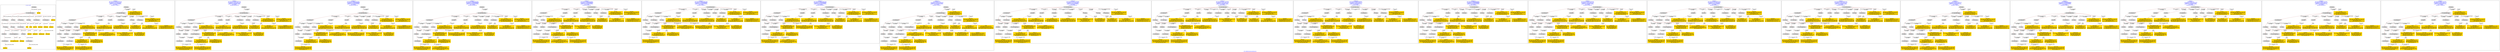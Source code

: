 digraph n0 {
fontcolor="blue"
remincross="true"
label="s25-s-oakland-museum-paintings.json"
subgraph cluster_0 {
label="1-correct model"
n2[style="filled",color="white",fillcolor="lightgray",label="E12_Production1"];
n3[style="filled",color="white",fillcolor="lightgray",label="E21_Person1"];
n4[style="filled",color="white",fillcolor="lightgray",label="E55_Type1"];
n5[style="filled",color="white",fillcolor="lightgray",label="E52_Time-Span3"];
n6[style="filled",color="white",fillcolor="lightgray",label="E69_Death1"];
n7[style="filled",color="white",fillcolor="lightgray",label="E82_Actor_Appellation1"];
n8[style="filled",color="white",fillcolor="lightgray",label="E67_Birth1"];
n9[shape="plaintext",style="filled",fillcolor="gold",label="Artist_URI"];
n10[style="filled",color="white",fillcolor="lightgray",label="E22_Man-Made_Object1"];
n11[style="filled",color="white",fillcolor="lightgray",label="E35_Title1"];
n12[style="filled",color="white",fillcolor="lightgray",label="E8_Acquisition1"];
n13[style="filled",color="white",fillcolor="lightgray",label="E55_Type2"];
n14[style="filled",color="white",fillcolor="lightgray",label="E54_Dimension1"];
n15[style="filled",color="white",fillcolor="lightgray",label="E34_Inscription1"];
n16[shape="plaintext",style="filled",fillcolor="gold",label="Object_uri"];
n17[shape="plaintext",style="filled",fillcolor="gold",label="Inscription"];
n18[shape="plaintext",style="filled",fillcolor="gold",label="Title"];
n19[style="filled",color="white",fillcolor="lightgray",label="E38_Image1"];
n20[shape="plaintext",style="filled",fillcolor="gold",label="Pic_URL"];
n21[style="filled",color="white",fillcolor="lightgray",label="E52_Time-Span1"];
n22[shape="plaintext",style="filled",fillcolor="gold",label="BirthDate"];
n23[style="filled",color="white",fillcolor="lightgray",label="E52_Time-Span2"];
n24[shape="plaintext",style="filled",fillcolor="gold",label="DeathDate"];
n25[shape="plaintext",style="filled",fillcolor="gold",label="Date_made"];
n26[shape="plaintext",style="filled",fillcolor="gold",label="Dimensions"];
n27[shape="plaintext",style="filled",fillcolor="gold",label="Subtype_URI"];
n28[shape="plaintext",style="filled",fillcolor="gold",label="Subtype_of_Art"];
n29[shape="plaintext",style="filled",fillcolor="gold",label="Type_URI"];
n30[shape="plaintext",style="filled",fillcolor="gold",label="Type_of_Art"];
n31[shape="plaintext",style="filled",fillcolor="gold",label="Artist_Appellation_URI"];
n32[shape="plaintext",style="filled",fillcolor="gold",label="ArtistName"];
n33[shape="plaintext",style="filled",fillcolor="gold",label="Credit"];
}
subgraph cluster_1 {
label="candidate 0\nlink coherence:0.9354838709677419\nnode coherence:0.9310344827586207\nconfidence:0.3422777441964453\nmapping score:0.455687408985022\ncost:30.99871\n-precision:0.71-recall:0.71"
n35[style="filled",color="white",fillcolor="lightgray",label="E12_Production1"];
n36[style="filled",color="white",fillcolor="lightgray",label="E21_Person1"];
n37[style="filled",color="white",fillcolor="lightgray",label="E52_Time-Span2"];
n38[style="filled",color="white",fillcolor="lightgray",label="E55_Type1"];
n39[style="filled",color="white",fillcolor="lightgray",label="E67_Birth1"];
n40[style="filled",color="white",fillcolor="lightgray",label="E69_Death1"];
n41[style="filled",color="white",fillcolor="lightgray",label="E82_Actor_Appellation1"];
n42[style="filled",color="white",fillcolor="lightgray",label="E22_Man-Made_Object1"];
n43[style="filled",color="white",fillcolor="lightgray",label="E30_Right1"];
n44[style="filled",color="white",fillcolor="lightgray",label="E35_Title1"];
n45[style="filled",color="white",fillcolor="lightgray",label="E54_Dimension1"];
n46[style="filled",color="white",fillcolor="lightgray",label="E55_Type2"];
n47[style="filled",color="white",fillcolor="lightgray",label="E8_Acquisition1"];
n48[style="filled",color="white",fillcolor="lightgray",label="E38_Image1"];
n49[style="filled",color="white",fillcolor="lightgray",label="E52_Time-Span1"];
n50[style="filled",color="white",fillcolor="lightgray",label="E52_Time-Span3"];
n51[shape="plaintext",style="filled",fillcolor="gold",label="Title\n[E35_Title,label,0.325]\n[E22_Man-Made_Object,P3_has_note,0.28]\n[E73_Information_Object,P3_has_note,0.233]\n[E33_Linguistic_Object,P3_has_note,0.163]"];
n52[shape="plaintext",style="filled",fillcolor="gold",label="ArtistName\n[E82_Actor_Appellation,label,0.368]\n[E22_Man-Made_Object,P3_has_note,0.234]\n[E8_Acquisition,P3_has_note,0.21]\n[E73_Information_Object,P3_has_note,0.188]"];
n53[shape="plaintext",style="filled",fillcolor="gold",label="BirthDate\n[E52_Time-Span,P82a_begin_of_the_begin,0.417]\n[E52_Time-Span,P82_at_some_time_within,0.303]\n[E52_Time-Span,P82b_end_of_the_end,0.211]\n[E52_Time-Span,label,0.069]"];
n54[shape="plaintext",style="filled",fillcolor="gold",label="Dimensions\n[E54_Dimension,P3_has_note,0.625]\n[E22_Man-Made_Object,P3_has_note,0.185]\n[E73_Information_Object,P3_has_note,0.114]\n[E33_Linguistic_Object,P3_has_note,0.076]"];
n55[shape="plaintext",style="filled",fillcolor="gold",label="Artist_URI\n[E21_Person,classLink,0.333]\n[E39_Actor,classLink,0.33]\n[E82_Actor_Appellation,classLink,0.222]\n[E30_Right,P3_has_note,0.114]"];
n56[shape="plaintext",style="filled",fillcolor="gold",label="Credit\n[E30_Right,P3_has_note,0.427]\n[E8_Acquisition,P3_has_note,0.426]\n[E22_Man-Made_Object,P3_has_note,0.074]\n[E33_Linguistic_Object,P3_has_note,0.073]"];
n57[shape="plaintext",style="filled",fillcolor="gold",label="Date_made\n[E52_Time-Span,P82_at_some_time_within,0.483]\n[E52_Time-Span,P82b_end_of_the_end,0.234]\n[E52_Time-Span,P82a_begin_of_the_begin,0.156]\n[E35_Title,label,0.127]"];
n58[shape="plaintext",style="filled",fillcolor="gold",label="Subtype_of_Art\n[E29_Design_or_Procedure,P3_has_note,0.342]\n[E57_Material,label,0.266]\n[E55_Type,label,0.227]\n[E57_Material,classLink,0.164]"];
n59[shape="plaintext",style="filled",fillcolor="gold",label="Artist_Appellation_URI\n[E82_Actor_Appellation,classLink,0.864]\n[E21_Person,classLink,0.058]\n[E39_Actor,classLink,0.058]\n[E30_Right,P3_has_note,0.02]"];
n60[shape="plaintext",style="filled",fillcolor="gold",label="Inscription\n[E22_Man-Made_Object,P3_has_note,0.29]\n[E73_Information_Object,P3_has_note,0.25]\n[E35_Title,label,0.244]\n[E33_Linguistic_Object,P3_has_note,0.216]"];
n61[shape="plaintext",style="filled",fillcolor="gold",label="DeathDate\n[E12_Production,P3_has_note,0.319]\n[E52_Time-Span,P82b_end_of_the_end,0.311]\n[E52_Time-Span,P82_at_some_time_within,0.244]\n[E35_Title,label,0.126]"];
n62[shape="plaintext",style="filled",fillcolor="gold",label="Type_URI\n[E55_Type,classLink,0.535]\n[E55_Type,label,0.162]\n[E57_Material,classLink,0.152]\n[E74_Group,classLink,0.151]"];
n63[shape="plaintext",style="filled",fillcolor="gold",label="Subtype_URI\n[E57_Material,classLink,0.421]\n[E55_Type,classLink,0.362]\n[E74_Group,classLink,0.181]\n[E55_Type,label,0.036]"];
n64[shape="plaintext",style="filled",fillcolor="gold",label="Object_uri\n[E30_Right,P3_has_note,0.471]\n[E82_Actor_Appellation,label,0.205]\n[E8_Acquisition,P3_has_note,0.194]\n[E35_Title,label,0.13]"];
n65[shape="plaintext",style="filled",fillcolor="gold",label="Pic_URL\n[E38_Image,classLink,0.639]\n[E78_Collection,classLink,0.157]\n[E22_Man-Made_Object,classLink,0.138]\n[E21_Person,classLink,0.066]"];
n66[shape="plaintext",style="filled",fillcolor="gold",label="Type_of_Art\n[E55_Type,classLink,0.32]\n[E55_Type,label,0.32]\n[E33_Linguistic_Object,P3_has_note,0.205]\n[E22_Man-Made_Object,P3_has_note,0.155]"];
}
subgraph cluster_2 {
label="candidate 1\nlink coherence:0.9354838709677419\nnode coherence:0.9285714285714286\nconfidence:0.3109470637752375\nmapping score:0.4548394974488887\ncost:30.99871\n-precision:0.68-recall:0.68"
n68[style="filled",color="white",fillcolor="lightgray",label="E12_Production1"];
n69[style="filled",color="white",fillcolor="lightgray",label="E21_Person1"];
n70[style="filled",color="white",fillcolor="lightgray",label="E52_Time-Span2"];
n71[style="filled",color="white",fillcolor="lightgray",label="E55_Type1"];
n72[style="filled",color="white",fillcolor="lightgray",label="E67_Birth1"];
n73[style="filled",color="white",fillcolor="lightgray",label="E69_Death1"];
n74[style="filled",color="white",fillcolor="lightgray",label="E82_Actor_Appellation1"];
n75[style="filled",color="white",fillcolor="lightgray",label="E22_Man-Made_Object1"];
n76[style="filled",color="white",fillcolor="lightgray",label="E30_Right1"];
n77[style="filled",color="white",fillcolor="lightgray",label="E35_Title1"];
n78[style="filled",color="white",fillcolor="lightgray",label="E54_Dimension1"];
n79[style="filled",color="white",fillcolor="lightgray",label="E55_Type2"];
n80[style="filled",color="white",fillcolor="lightgray",label="E8_Acquisition1"];
n81[style="filled",color="white",fillcolor="lightgray",label="E38_Image1"];
n82[style="filled",color="white",fillcolor="lightgray",label="E52_Time-Span1"];
n83[style="filled",color="white",fillcolor="lightgray",label="E52_Time-Span3"];
n84[shape="plaintext",style="filled",fillcolor="gold",label="Title\n[E35_Title,label,0.325]\n[E22_Man-Made_Object,P3_has_note,0.28]\n[E73_Information_Object,P3_has_note,0.233]\n[E33_Linguistic_Object,P3_has_note,0.163]"];
n85[shape="plaintext",style="filled",fillcolor="gold",label="ArtistName\n[E82_Actor_Appellation,label,0.368]\n[E22_Man-Made_Object,P3_has_note,0.234]\n[E8_Acquisition,P3_has_note,0.21]\n[E73_Information_Object,P3_has_note,0.188]"];
n86[shape="plaintext",style="filled",fillcolor="gold",label="BirthDate\n[E52_Time-Span,P82a_begin_of_the_begin,0.417]\n[E52_Time-Span,P82_at_some_time_within,0.303]\n[E52_Time-Span,P82b_end_of_the_end,0.211]\n[E52_Time-Span,label,0.069]"];
n87[shape="plaintext",style="filled",fillcolor="gold",label="Pic_URL\n[E38_Image,classLink,0.639]\n[E78_Collection,classLink,0.157]\n[E22_Man-Made_Object,classLink,0.138]\n[E21_Person,classLink,0.066]"];
n88[shape="plaintext",style="filled",fillcolor="gold",label="Dimensions\n[E54_Dimension,P3_has_note,0.625]\n[E22_Man-Made_Object,P3_has_note,0.185]\n[E73_Information_Object,P3_has_note,0.114]\n[E33_Linguistic_Object,P3_has_note,0.076]"];
n89[shape="plaintext",style="filled",fillcolor="gold",label="Artist_URI\n[E21_Person,classLink,0.333]\n[E39_Actor,classLink,0.33]\n[E82_Actor_Appellation,classLink,0.222]\n[E30_Right,P3_has_note,0.114]"];
n90[shape="plaintext",style="filled",fillcolor="gold",label="Credit\n[E30_Right,P3_has_note,0.427]\n[E8_Acquisition,P3_has_note,0.426]\n[E22_Man-Made_Object,P3_has_note,0.074]\n[E33_Linguistic_Object,P3_has_note,0.073]"];
n91[shape="plaintext",style="filled",fillcolor="gold",label="Date_made\n[E52_Time-Span,P82_at_some_time_within,0.483]\n[E52_Time-Span,P82b_end_of_the_end,0.234]\n[E52_Time-Span,P82a_begin_of_the_begin,0.156]\n[E35_Title,label,0.127]"];
n92[shape="plaintext",style="filled",fillcolor="gold",label="Subtype_of_Art\n[E29_Design_or_Procedure,P3_has_note,0.342]\n[E57_Material,label,0.266]\n[E55_Type,label,0.227]\n[E57_Material,classLink,0.164]"];
n93[shape="plaintext",style="filled",fillcolor="gold",label="Artist_Appellation_URI\n[E82_Actor_Appellation,classLink,0.864]\n[E21_Person,classLink,0.058]\n[E39_Actor,classLink,0.058]\n[E30_Right,P3_has_note,0.02]"];
n94[shape="plaintext",style="filled",fillcolor="gold",label="Inscription\n[E22_Man-Made_Object,P3_has_note,0.29]\n[E73_Information_Object,P3_has_note,0.25]\n[E35_Title,label,0.244]\n[E33_Linguistic_Object,P3_has_note,0.216]"];
n95[shape="plaintext",style="filled",fillcolor="gold",label="DeathDate\n[E12_Production,P3_has_note,0.319]\n[E52_Time-Span,P82b_end_of_the_end,0.311]\n[E52_Time-Span,P82_at_some_time_within,0.244]\n[E35_Title,label,0.126]"];
n96[shape="plaintext",style="filled",fillcolor="gold",label="Type_URI\n[E55_Type,classLink,0.535]\n[E55_Type,label,0.162]\n[E57_Material,classLink,0.152]\n[E74_Group,classLink,0.151]"];
n97[shape="plaintext",style="filled",fillcolor="gold",label="Subtype_URI\n[E57_Material,classLink,0.421]\n[E55_Type,classLink,0.362]\n[E74_Group,classLink,0.181]\n[E55_Type,label,0.036]"];
n98[shape="plaintext",style="filled",fillcolor="gold",label="Object_uri\n[E30_Right,P3_has_note,0.471]\n[E82_Actor_Appellation,label,0.205]\n[E8_Acquisition,P3_has_note,0.194]\n[E35_Title,label,0.13]"];
n99[shape="plaintext",style="filled",fillcolor="gold",label="Type_of_Art\n[E55_Type,classLink,0.32]\n[E55_Type,label,0.32]\n[E33_Linguistic_Object,P3_has_note,0.205]\n[E22_Man-Made_Object,P3_has_note,0.155]"];
}
subgraph cluster_3 {
label="candidate 10\nlink coherence:0.896551724137931\nnode coherence:0.8888888888888888\nconfidence:0.31512199753998993\nmapping score:0.4534202954762929\ncost:28.99884\n-precision:0.62-recall:0.58"
n101[style="filled",color="white",fillcolor="lightgray",label="E12_Production1"];
n102[style="filled",color="white",fillcolor="lightgray",label="E21_Person1"];
n103[style="filled",color="white",fillcolor="lightgray",label="E52_Time-Span2"];
n104[style="filled",color="white",fillcolor="lightgray",label="E55_Type1"];
n105[style="filled",color="white",fillcolor="lightgray",label="E67_Birth1"];
n106[style="filled",color="white",fillcolor="lightgray",label="E82_Actor_Appellation1"];
n107[style="filled",color="white",fillcolor="lightgray",label="E22_Man-Made_Object1"];
n108[style="filled",color="white",fillcolor="lightgray",label="E30_Right1"];
n109[style="filled",color="white",fillcolor="lightgray",label="E35_Title1"];
n110[style="filled",color="white",fillcolor="lightgray",label="E54_Dimension1"];
n111[style="filled",color="white",fillcolor="lightgray",label="E55_Type2"];
n112[style="filled",color="white",fillcolor="lightgray",label="E8_Acquisition1"];
n113[style="filled",color="white",fillcolor="lightgray",label="E38_Image1"];
n114[style="filled",color="white",fillcolor="lightgray",label="E52_Time-Span1"];
n115[shape="plaintext",style="filled",fillcolor="gold",label="DeathDate\n[E12_Production,P3_has_note,0.319]\n[E52_Time-Span,P82b_end_of_the_end,0.311]\n[E52_Time-Span,P82_at_some_time_within,0.244]\n[E35_Title,label,0.126]"];
n116[shape="plaintext",style="filled",fillcolor="gold",label="Title\n[E35_Title,label,0.325]\n[E22_Man-Made_Object,P3_has_note,0.28]\n[E73_Information_Object,P3_has_note,0.233]\n[E33_Linguistic_Object,P3_has_note,0.163]"];
n117[shape="plaintext",style="filled",fillcolor="gold",label="ArtistName\n[E82_Actor_Appellation,label,0.368]\n[E22_Man-Made_Object,P3_has_note,0.234]\n[E8_Acquisition,P3_has_note,0.21]\n[E73_Information_Object,P3_has_note,0.188]"];
n118[shape="plaintext",style="filled",fillcolor="gold",label="Date_made\n[E52_Time-Span,P82_at_some_time_within,0.483]\n[E52_Time-Span,P82b_end_of_the_end,0.234]\n[E52_Time-Span,P82a_begin_of_the_begin,0.156]\n[E35_Title,label,0.127]"];
n119[shape="plaintext",style="filled",fillcolor="gold",label="Pic_URL\n[E38_Image,classLink,0.639]\n[E78_Collection,classLink,0.157]\n[E22_Man-Made_Object,classLink,0.138]\n[E21_Person,classLink,0.066]"];
n120[shape="plaintext",style="filled",fillcolor="gold",label="Dimensions\n[E54_Dimension,P3_has_note,0.625]\n[E22_Man-Made_Object,P3_has_note,0.185]\n[E73_Information_Object,P3_has_note,0.114]\n[E33_Linguistic_Object,P3_has_note,0.076]"];
n121[shape="plaintext",style="filled",fillcolor="gold",label="Artist_URI\n[E21_Person,classLink,0.333]\n[E39_Actor,classLink,0.33]\n[E82_Actor_Appellation,classLink,0.222]\n[E30_Right,P3_has_note,0.114]"];
n122[shape="plaintext",style="filled",fillcolor="gold",label="Credit\n[E30_Right,P3_has_note,0.427]\n[E8_Acquisition,P3_has_note,0.426]\n[E22_Man-Made_Object,P3_has_note,0.074]\n[E33_Linguistic_Object,P3_has_note,0.073]"];
n123[shape="plaintext",style="filled",fillcolor="gold",label="Subtype_of_Art\n[E29_Design_or_Procedure,P3_has_note,0.342]\n[E57_Material,label,0.266]\n[E55_Type,label,0.227]\n[E57_Material,classLink,0.164]"];
n124[shape="plaintext",style="filled",fillcolor="gold",label="Artist_Appellation_URI\n[E82_Actor_Appellation,classLink,0.864]\n[E21_Person,classLink,0.058]\n[E39_Actor,classLink,0.058]\n[E30_Right,P3_has_note,0.02]"];
n125[shape="plaintext",style="filled",fillcolor="gold",label="Inscription\n[E22_Man-Made_Object,P3_has_note,0.29]\n[E73_Information_Object,P3_has_note,0.25]\n[E35_Title,label,0.244]\n[E33_Linguistic_Object,P3_has_note,0.216]"];
n126[shape="plaintext",style="filled",fillcolor="gold",label="BirthDate\n[E52_Time-Span,P82a_begin_of_the_begin,0.417]\n[E52_Time-Span,P82_at_some_time_within,0.303]\n[E52_Time-Span,P82b_end_of_the_end,0.211]\n[E52_Time-Span,label,0.069]"];
n127[shape="plaintext",style="filled",fillcolor="gold",label="Type_URI\n[E55_Type,classLink,0.535]\n[E55_Type,label,0.162]\n[E57_Material,classLink,0.152]\n[E74_Group,classLink,0.151]"];
n128[shape="plaintext",style="filled",fillcolor="gold",label="Subtype_URI\n[E57_Material,classLink,0.421]\n[E55_Type,classLink,0.362]\n[E74_Group,classLink,0.181]\n[E55_Type,label,0.036]"];
n129[shape="plaintext",style="filled",fillcolor="gold",label="Object_uri\n[E30_Right,P3_has_note,0.471]\n[E82_Actor_Appellation,label,0.205]\n[E8_Acquisition,P3_has_note,0.194]\n[E35_Title,label,0.13]"];
n130[shape="plaintext",style="filled",fillcolor="gold",label="Type_of_Art\n[E55_Type,classLink,0.32]\n[E55_Type,label,0.32]\n[E33_Linguistic_Object,P3_has_note,0.205]\n[E22_Man-Made_Object,P3_has_note,0.155]"];
}
subgraph cluster_4 {
label="candidate 11\nlink coherence:0.896551724137931\nnode coherence:0.8888888888888888\nconfidence:0.31512199753998993\nmapping score:0.4534202954762929\ncost:127.99884\n-precision:0.69-recall:0.65"
n132[style="filled",color="white",fillcolor="lightgray",label="E12_Production1"];
n133[style="filled",color="white",fillcolor="lightgray",label="E21_Person1"];
n134[style="filled",color="white",fillcolor="lightgray",label="E52_Time-Span2"];
n135[style="filled",color="white",fillcolor="lightgray",label="E55_Type1"];
n136[style="filled",color="white",fillcolor="lightgray",label="E67_Birth1"];
n137[style="filled",color="white",fillcolor="lightgray",label="E82_Actor_Appellation1"];
n138[style="filled",color="white",fillcolor="lightgray",label="E22_Man-Made_Object1"];
n139[style="filled",color="white",fillcolor="lightgray",label="E30_Right1"];
n140[style="filled",color="white",fillcolor="lightgray",label="E35_Title1"];
n141[style="filled",color="white",fillcolor="lightgray",label="E54_Dimension1"];
n142[style="filled",color="white",fillcolor="lightgray",label="E55_Type2"];
n143[style="filled",color="white",fillcolor="lightgray",label="E8_Acquisition1"];
n144[style="filled",color="white",fillcolor="lightgray",label="E38_Image1"];
n145[style="filled",color="white",fillcolor="lightgray",label="E52_Time-Span1"];
n146[shape="plaintext",style="filled",fillcolor="gold",label="Title\n[E35_Title,label,0.325]\n[E22_Man-Made_Object,P3_has_note,0.28]\n[E73_Information_Object,P3_has_note,0.233]\n[E33_Linguistic_Object,P3_has_note,0.163]"];
n147[shape="plaintext",style="filled",fillcolor="gold",label="ArtistName\n[E82_Actor_Appellation,label,0.368]\n[E22_Man-Made_Object,P3_has_note,0.234]\n[E8_Acquisition,P3_has_note,0.21]\n[E73_Information_Object,P3_has_note,0.188]"];
n148[shape="plaintext",style="filled",fillcolor="gold",label="BirthDate\n[E52_Time-Span,P82a_begin_of_the_begin,0.417]\n[E52_Time-Span,P82_at_some_time_within,0.303]\n[E52_Time-Span,P82b_end_of_the_end,0.211]\n[E52_Time-Span,label,0.069]"];
n149[shape="plaintext",style="filled",fillcolor="gold",label="Pic_URL\n[E38_Image,classLink,0.639]\n[E78_Collection,classLink,0.157]\n[E22_Man-Made_Object,classLink,0.138]\n[E21_Person,classLink,0.066]"];
n150[shape="plaintext",style="filled",fillcolor="gold",label="Dimensions\n[E54_Dimension,P3_has_note,0.625]\n[E22_Man-Made_Object,P3_has_note,0.185]\n[E73_Information_Object,P3_has_note,0.114]\n[E33_Linguistic_Object,P3_has_note,0.076]"];
n151[shape="plaintext",style="filled",fillcolor="gold",label="Artist_URI\n[E21_Person,classLink,0.333]\n[E39_Actor,classLink,0.33]\n[E82_Actor_Appellation,classLink,0.222]\n[E30_Right,P3_has_note,0.114]"];
n152[shape="plaintext",style="filled",fillcolor="gold",label="Credit\n[E30_Right,P3_has_note,0.427]\n[E8_Acquisition,P3_has_note,0.426]\n[E22_Man-Made_Object,P3_has_note,0.074]\n[E33_Linguistic_Object,P3_has_note,0.073]"];
n153[shape="plaintext",style="filled",fillcolor="gold",label="Subtype_of_Art\n[E29_Design_or_Procedure,P3_has_note,0.342]\n[E57_Material,label,0.266]\n[E55_Type,label,0.227]\n[E57_Material,classLink,0.164]"];
n154[shape="plaintext",style="filled",fillcolor="gold",label="Artist_Appellation_URI\n[E82_Actor_Appellation,classLink,0.864]\n[E21_Person,classLink,0.058]\n[E39_Actor,classLink,0.058]\n[E30_Right,P3_has_note,0.02]"];
n155[shape="plaintext",style="filled",fillcolor="gold",label="Inscription\n[E22_Man-Made_Object,P3_has_note,0.29]\n[E73_Information_Object,P3_has_note,0.25]\n[E35_Title,label,0.244]\n[E33_Linguistic_Object,P3_has_note,0.216]"];
n156[shape="plaintext",style="filled",fillcolor="gold",label="Date_made\n[E52_Time-Span,P82_at_some_time_within,0.483]\n[E52_Time-Span,P82b_end_of_the_end,0.234]\n[E52_Time-Span,P82a_begin_of_the_begin,0.156]\n[E35_Title,label,0.127]"];
n157[shape="plaintext",style="filled",fillcolor="gold",label="Type_URI\n[E55_Type,classLink,0.535]\n[E55_Type,label,0.162]\n[E57_Material,classLink,0.152]\n[E74_Group,classLink,0.151]"];
n158[shape="plaintext",style="filled",fillcolor="gold",label="Subtype_URI\n[E57_Material,classLink,0.421]\n[E55_Type,classLink,0.362]\n[E74_Group,classLink,0.181]\n[E55_Type,label,0.036]"];
n159[shape="plaintext",style="filled",fillcolor="gold",label="Object_uri\n[E30_Right,P3_has_note,0.471]\n[E82_Actor_Appellation,label,0.205]\n[E8_Acquisition,P3_has_note,0.194]\n[E35_Title,label,0.13]"];
n160[shape="plaintext",style="filled",fillcolor="gold",label="DeathDate\n[E12_Production,P3_has_note,0.319]\n[E52_Time-Span,P82b_end_of_the_end,0.311]\n[E52_Time-Span,P82_at_some_time_within,0.244]\n[E35_Title,label,0.126]"];
n161[shape="plaintext",style="filled",fillcolor="gold",label="Type_of_Art\n[E55_Type,classLink,0.32]\n[E55_Type,label,0.32]\n[E33_Linguistic_Object,P3_has_note,0.205]\n[E22_Man-Made_Object,P3_has_note,0.155]"];
}
subgraph cluster_5 {
label="candidate 12\nlink coherence:0.896551724137931\nnode coherence:0.8888888888888888\nconfidence:0.31512199753998993\nmapping score:0.4534202954762929\ncost:127.9989\n-precision:0.66-recall:0.61"
n163[style="filled",color="white",fillcolor="lightgray",label="E12_Production1"];
n164[style="filled",color="white",fillcolor="lightgray",label="E21_Person1"];
n165[style="filled",color="white",fillcolor="lightgray",label="E55_Type1"];
n166[style="filled",color="white",fillcolor="lightgray",label="E67_Birth1"];
n167[style="filled",color="white",fillcolor="lightgray",label="E69_Death1"];
n168[style="filled",color="white",fillcolor="lightgray",label="E82_Actor_Appellation1"];
n169[style="filled",color="white",fillcolor="lightgray",label="E22_Man-Made_Object1"];
n170[style="filled",color="white",fillcolor="lightgray",label="E30_Right1"];
n171[style="filled",color="white",fillcolor="lightgray",label="E35_Title1"];
n172[style="filled",color="white",fillcolor="lightgray",label="E54_Dimension1"];
n173[style="filled",color="white",fillcolor="lightgray",label="E55_Type2"];
n174[style="filled",color="white",fillcolor="lightgray",label="E8_Acquisition1"];
n175[style="filled",color="white",fillcolor="lightgray",label="E52_Time-Span1"];
n176[style="filled",color="white",fillcolor="lightgray",label="E52_Time-Span3"];
n177[shape="plaintext",style="filled",fillcolor="gold",label="Title\n[E35_Title,label,0.325]\n[E22_Man-Made_Object,P3_has_note,0.28]\n[E73_Information_Object,P3_has_note,0.233]\n[E33_Linguistic_Object,P3_has_note,0.163]"];
n178[shape="plaintext",style="filled",fillcolor="gold",label="ArtistName\n[E82_Actor_Appellation,label,0.368]\n[E22_Man-Made_Object,P3_has_note,0.234]\n[E8_Acquisition,P3_has_note,0.21]\n[E73_Information_Object,P3_has_note,0.188]"];
n179[shape="plaintext",style="filled",fillcolor="gold",label="BirthDate\n[E52_Time-Span,P82a_begin_of_the_begin,0.417]\n[E52_Time-Span,P82_at_some_time_within,0.303]\n[E52_Time-Span,P82b_end_of_the_end,0.211]\n[E52_Time-Span,label,0.069]"];
n180[shape="plaintext",style="filled",fillcolor="gold",label="Pic_URL\n[E38_Image,classLink,0.639]\n[E78_Collection,classLink,0.157]\n[E22_Man-Made_Object,classLink,0.138]\n[E21_Person,classLink,0.066]"];
n181[shape="plaintext",style="filled",fillcolor="gold",label="Dimensions\n[E54_Dimension,P3_has_note,0.625]\n[E22_Man-Made_Object,P3_has_note,0.185]\n[E73_Information_Object,P3_has_note,0.114]\n[E33_Linguistic_Object,P3_has_note,0.076]"];
n182[shape="plaintext",style="filled",fillcolor="gold",label="Artist_URI\n[E21_Person,classLink,0.333]\n[E39_Actor,classLink,0.33]\n[E82_Actor_Appellation,classLink,0.222]\n[E30_Right,P3_has_note,0.114]"];
n183[shape="plaintext",style="filled",fillcolor="gold",label="Credit\n[E30_Right,P3_has_note,0.427]\n[E8_Acquisition,P3_has_note,0.426]\n[E22_Man-Made_Object,P3_has_note,0.074]\n[E33_Linguistic_Object,P3_has_note,0.073]"];
n184[shape="plaintext",style="filled",fillcolor="gold",label="Date_made\n[E52_Time-Span,P82_at_some_time_within,0.483]\n[E52_Time-Span,P82b_end_of_the_end,0.234]\n[E52_Time-Span,P82a_begin_of_the_begin,0.156]\n[E35_Title,label,0.127]"];
n185[shape="plaintext",style="filled",fillcolor="gold",label="Subtype_of_Art\n[E29_Design_or_Procedure,P3_has_note,0.342]\n[E57_Material,label,0.266]\n[E55_Type,label,0.227]\n[E57_Material,classLink,0.164]"];
n186[shape="plaintext",style="filled",fillcolor="gold",label="Artist_Appellation_URI\n[E82_Actor_Appellation,classLink,0.864]\n[E21_Person,classLink,0.058]\n[E39_Actor,classLink,0.058]\n[E30_Right,P3_has_note,0.02]"];
n187[shape="plaintext",style="filled",fillcolor="gold",label="Inscription\n[E22_Man-Made_Object,P3_has_note,0.29]\n[E73_Information_Object,P3_has_note,0.25]\n[E35_Title,label,0.244]\n[E33_Linguistic_Object,P3_has_note,0.216]"];
n188[shape="plaintext",style="filled",fillcolor="gold",label="Type_URI\n[E55_Type,classLink,0.535]\n[E55_Type,label,0.162]\n[E57_Material,classLink,0.152]\n[E74_Group,classLink,0.151]"];
n189[shape="plaintext",style="filled",fillcolor="gold",label="Subtype_URI\n[E57_Material,classLink,0.421]\n[E55_Type,classLink,0.362]\n[E74_Group,classLink,0.181]\n[E55_Type,label,0.036]"];
n190[shape="plaintext",style="filled",fillcolor="gold",label="Object_uri\n[E30_Right,P3_has_note,0.471]\n[E82_Actor_Appellation,label,0.205]\n[E8_Acquisition,P3_has_note,0.194]\n[E35_Title,label,0.13]"];
n191[shape="plaintext",style="filled",fillcolor="gold",label="DeathDate\n[E12_Production,P3_has_note,0.319]\n[E52_Time-Span,P82b_end_of_the_end,0.311]\n[E52_Time-Span,P82_at_some_time_within,0.244]\n[E35_Title,label,0.126]"];
n192[shape="plaintext",style="filled",fillcolor="gold",label="Type_of_Art\n[E55_Type,classLink,0.32]\n[E55_Type,label,0.32]\n[E33_Linguistic_Object,P3_has_note,0.205]\n[E22_Man-Made_Object,P3_has_note,0.155]"];
}
subgraph cluster_6 {
label="candidate 13\nlink coherence:0.8928571428571429\nnode coherence:0.8888888888888888\nconfidence:0.31512199753998993\nmapping score:0.4534202954762929\ncost:27.99894\n-precision:0.61-recall:0.55"
n194[style="filled",color="white",fillcolor="lightgray",label="E12_Production1"];
n195[style="filled",color="white",fillcolor="lightgray",label="E21_Person1"];
n196[style="filled",color="white",fillcolor="lightgray",label="E52_Time-Span2"];
n197[style="filled",color="white",fillcolor="lightgray",label="E55_Type1"];
n198[style="filled",color="white",fillcolor="lightgray",label="E67_Birth1"];
n199[style="filled",color="white",fillcolor="lightgray",label="E82_Actor_Appellation1"];
n200[style="filled",color="white",fillcolor="lightgray",label="E22_Man-Made_Object1"];
n201[style="filled",color="white",fillcolor="lightgray",label="E30_Right1"];
n202[style="filled",color="white",fillcolor="lightgray",label="E35_Title1"];
n203[style="filled",color="white",fillcolor="lightgray",label="E54_Dimension1"];
n204[style="filled",color="white",fillcolor="lightgray",label="E55_Type2"];
n205[style="filled",color="white",fillcolor="lightgray",label="E8_Acquisition1"];
n206[style="filled",color="white",fillcolor="lightgray",label="E52_Time-Span1"];
n207[shape="plaintext",style="filled",fillcolor="gold",label="DeathDate\n[E12_Production,P3_has_note,0.319]\n[E52_Time-Span,P82b_end_of_the_end,0.311]\n[E52_Time-Span,P82_at_some_time_within,0.244]\n[E35_Title,label,0.126]"];
n208[shape="plaintext",style="filled",fillcolor="gold",label="Title\n[E35_Title,label,0.325]\n[E22_Man-Made_Object,P3_has_note,0.28]\n[E73_Information_Object,P3_has_note,0.233]\n[E33_Linguistic_Object,P3_has_note,0.163]"];
n209[shape="plaintext",style="filled",fillcolor="gold",label="ArtistName\n[E82_Actor_Appellation,label,0.368]\n[E22_Man-Made_Object,P3_has_note,0.234]\n[E8_Acquisition,P3_has_note,0.21]\n[E73_Information_Object,P3_has_note,0.188]"];
n210[shape="plaintext",style="filled",fillcolor="gold",label="Date_made\n[E52_Time-Span,P82_at_some_time_within,0.483]\n[E52_Time-Span,P82b_end_of_the_end,0.234]\n[E52_Time-Span,P82a_begin_of_the_begin,0.156]\n[E35_Title,label,0.127]"];
n211[shape="plaintext",style="filled",fillcolor="gold",label="Pic_URL\n[E38_Image,classLink,0.639]\n[E78_Collection,classLink,0.157]\n[E22_Man-Made_Object,classLink,0.138]\n[E21_Person,classLink,0.066]"];
n212[shape="plaintext",style="filled",fillcolor="gold",label="Dimensions\n[E54_Dimension,P3_has_note,0.625]\n[E22_Man-Made_Object,P3_has_note,0.185]\n[E73_Information_Object,P3_has_note,0.114]\n[E33_Linguistic_Object,P3_has_note,0.076]"];
n213[shape="plaintext",style="filled",fillcolor="gold",label="Artist_URI\n[E21_Person,classLink,0.333]\n[E39_Actor,classLink,0.33]\n[E82_Actor_Appellation,classLink,0.222]\n[E30_Right,P3_has_note,0.114]"];
n214[shape="plaintext",style="filled",fillcolor="gold",label="Credit\n[E30_Right,P3_has_note,0.427]\n[E8_Acquisition,P3_has_note,0.426]\n[E22_Man-Made_Object,P3_has_note,0.074]\n[E33_Linguistic_Object,P3_has_note,0.073]"];
n215[shape="plaintext",style="filled",fillcolor="gold",label="Subtype_of_Art\n[E29_Design_or_Procedure,P3_has_note,0.342]\n[E57_Material,label,0.266]\n[E55_Type,label,0.227]\n[E57_Material,classLink,0.164]"];
n216[shape="plaintext",style="filled",fillcolor="gold",label="Artist_Appellation_URI\n[E82_Actor_Appellation,classLink,0.864]\n[E21_Person,classLink,0.058]\n[E39_Actor,classLink,0.058]\n[E30_Right,P3_has_note,0.02]"];
n217[shape="plaintext",style="filled",fillcolor="gold",label="Inscription\n[E22_Man-Made_Object,P3_has_note,0.29]\n[E73_Information_Object,P3_has_note,0.25]\n[E35_Title,label,0.244]\n[E33_Linguistic_Object,P3_has_note,0.216]"];
n218[shape="plaintext",style="filled",fillcolor="gold",label="BirthDate\n[E52_Time-Span,P82a_begin_of_the_begin,0.417]\n[E52_Time-Span,P82_at_some_time_within,0.303]\n[E52_Time-Span,P82b_end_of_the_end,0.211]\n[E52_Time-Span,label,0.069]"];
n219[shape="plaintext",style="filled",fillcolor="gold",label="Type_URI\n[E55_Type,classLink,0.535]\n[E55_Type,label,0.162]\n[E57_Material,classLink,0.152]\n[E74_Group,classLink,0.151]"];
n220[shape="plaintext",style="filled",fillcolor="gold",label="Subtype_URI\n[E57_Material,classLink,0.421]\n[E55_Type,classLink,0.362]\n[E74_Group,classLink,0.181]\n[E55_Type,label,0.036]"];
n221[shape="plaintext",style="filled",fillcolor="gold",label="Object_uri\n[E30_Right,P3_has_note,0.471]\n[E82_Actor_Appellation,label,0.205]\n[E8_Acquisition,P3_has_note,0.194]\n[E35_Title,label,0.13]"];
n222[shape="plaintext",style="filled",fillcolor="gold",label="Type_of_Art\n[E55_Type,classLink,0.32]\n[E55_Type,label,0.32]\n[E33_Linguistic_Object,P3_has_note,0.205]\n[E22_Man-Made_Object,P3_has_note,0.155]"];
}
subgraph cluster_7 {
label="candidate 14\nlink coherence:0.8928571428571429\nnode coherence:0.8888888888888888\nconfidence:0.31512199753998993\nmapping score:0.4534202954762929\ncost:126.99894\n-precision:0.68-recall:0.61"
n224[style="filled",color="white",fillcolor="lightgray",label="E12_Production1"];
n225[style="filled",color="white",fillcolor="lightgray",label="E21_Person1"];
n226[style="filled",color="white",fillcolor="lightgray",label="E52_Time-Span2"];
n227[style="filled",color="white",fillcolor="lightgray",label="E55_Type1"];
n228[style="filled",color="white",fillcolor="lightgray",label="E67_Birth1"];
n229[style="filled",color="white",fillcolor="lightgray",label="E82_Actor_Appellation1"];
n230[style="filled",color="white",fillcolor="lightgray",label="E22_Man-Made_Object1"];
n231[style="filled",color="white",fillcolor="lightgray",label="E30_Right1"];
n232[style="filled",color="white",fillcolor="lightgray",label="E35_Title1"];
n233[style="filled",color="white",fillcolor="lightgray",label="E54_Dimension1"];
n234[style="filled",color="white",fillcolor="lightgray",label="E55_Type2"];
n235[style="filled",color="white",fillcolor="lightgray",label="E8_Acquisition1"];
n236[style="filled",color="white",fillcolor="lightgray",label="E52_Time-Span1"];
n237[shape="plaintext",style="filled",fillcolor="gold",label="Title\n[E35_Title,label,0.325]\n[E22_Man-Made_Object,P3_has_note,0.28]\n[E73_Information_Object,P3_has_note,0.233]\n[E33_Linguistic_Object,P3_has_note,0.163]"];
n238[shape="plaintext",style="filled",fillcolor="gold",label="ArtistName\n[E82_Actor_Appellation,label,0.368]\n[E22_Man-Made_Object,P3_has_note,0.234]\n[E8_Acquisition,P3_has_note,0.21]\n[E73_Information_Object,P3_has_note,0.188]"];
n239[shape="plaintext",style="filled",fillcolor="gold",label="BirthDate\n[E52_Time-Span,P82a_begin_of_the_begin,0.417]\n[E52_Time-Span,P82_at_some_time_within,0.303]\n[E52_Time-Span,P82b_end_of_the_end,0.211]\n[E52_Time-Span,label,0.069]"];
n240[shape="plaintext",style="filled",fillcolor="gold",label="Pic_URL\n[E38_Image,classLink,0.639]\n[E78_Collection,classLink,0.157]\n[E22_Man-Made_Object,classLink,0.138]\n[E21_Person,classLink,0.066]"];
n241[shape="plaintext",style="filled",fillcolor="gold",label="Dimensions\n[E54_Dimension,P3_has_note,0.625]\n[E22_Man-Made_Object,P3_has_note,0.185]\n[E73_Information_Object,P3_has_note,0.114]\n[E33_Linguistic_Object,P3_has_note,0.076]"];
n242[shape="plaintext",style="filled",fillcolor="gold",label="Artist_URI\n[E21_Person,classLink,0.333]\n[E39_Actor,classLink,0.33]\n[E82_Actor_Appellation,classLink,0.222]\n[E30_Right,P3_has_note,0.114]"];
n243[shape="plaintext",style="filled",fillcolor="gold",label="Credit\n[E30_Right,P3_has_note,0.427]\n[E8_Acquisition,P3_has_note,0.426]\n[E22_Man-Made_Object,P3_has_note,0.074]\n[E33_Linguistic_Object,P3_has_note,0.073]"];
n244[shape="plaintext",style="filled",fillcolor="gold",label="Subtype_of_Art\n[E29_Design_or_Procedure,P3_has_note,0.342]\n[E57_Material,label,0.266]\n[E55_Type,label,0.227]\n[E57_Material,classLink,0.164]"];
n245[shape="plaintext",style="filled",fillcolor="gold",label="Artist_Appellation_URI\n[E82_Actor_Appellation,classLink,0.864]\n[E21_Person,classLink,0.058]\n[E39_Actor,classLink,0.058]\n[E30_Right,P3_has_note,0.02]"];
n246[shape="plaintext",style="filled",fillcolor="gold",label="Inscription\n[E22_Man-Made_Object,P3_has_note,0.29]\n[E73_Information_Object,P3_has_note,0.25]\n[E35_Title,label,0.244]\n[E33_Linguistic_Object,P3_has_note,0.216]"];
n247[shape="plaintext",style="filled",fillcolor="gold",label="Date_made\n[E52_Time-Span,P82_at_some_time_within,0.483]\n[E52_Time-Span,P82b_end_of_the_end,0.234]\n[E52_Time-Span,P82a_begin_of_the_begin,0.156]\n[E35_Title,label,0.127]"];
n248[shape="plaintext",style="filled",fillcolor="gold",label="Type_URI\n[E55_Type,classLink,0.535]\n[E55_Type,label,0.162]\n[E57_Material,classLink,0.152]\n[E74_Group,classLink,0.151]"];
n249[shape="plaintext",style="filled",fillcolor="gold",label="Subtype_URI\n[E57_Material,classLink,0.421]\n[E55_Type,classLink,0.362]\n[E74_Group,classLink,0.181]\n[E55_Type,label,0.036]"];
n250[shape="plaintext",style="filled",fillcolor="gold",label="Object_uri\n[E30_Right,P3_has_note,0.471]\n[E82_Actor_Appellation,label,0.205]\n[E8_Acquisition,P3_has_note,0.194]\n[E35_Title,label,0.13]"];
n251[shape="plaintext",style="filled",fillcolor="gold",label="DeathDate\n[E12_Production,P3_has_note,0.319]\n[E52_Time-Span,P82b_end_of_the_end,0.311]\n[E52_Time-Span,P82_at_some_time_within,0.244]\n[E35_Title,label,0.126]"];
n252[shape="plaintext",style="filled",fillcolor="gold",label="Type_of_Art\n[E55_Type,classLink,0.32]\n[E55_Type,label,0.32]\n[E33_Linguistic_Object,P3_has_note,0.205]\n[E22_Man-Made_Object,P3_has_note,0.155]"];
}
subgraph cluster_8 {
label="candidate 15\nlink coherence:0.875\nnode coherence:0.8928571428571429\nconfidence:0.40241252022555685\nmapping score:0.47342322102756657\ncost:130.99871\n-precision:0.75-recall:0.77"
n254[style="filled",color="white",fillcolor="lightgray",label="E12_Production1"];
n255[style="filled",color="white",fillcolor="lightgray",label="E21_Person1"];
n256[style="filled",color="white",fillcolor="lightgray",label="E52_Time-Span2"];
n257[style="filled",color="white",fillcolor="lightgray",label="E55_Type1"];
n258[style="filled",color="white",fillcolor="lightgray",label="E67_Birth1"];
n259[style="filled",color="white",fillcolor="lightgray",label="E69_Death1"];
n260[style="filled",color="white",fillcolor="lightgray",label="E82_Actor_Appellation1"];
n261[style="filled",color="white",fillcolor="lightgray",label="E21_Person2"];
n262[style="filled",color="white",fillcolor="lightgray",label="E82_Actor_Appellation2"];
n263[style="filled",color="white",fillcolor="lightgray",label="E22_Man-Made_Object1"];
n264[style="filled",color="white",fillcolor="lightgray",label="E35_Title1"];
n265[style="filled",color="white",fillcolor="lightgray",label="E54_Dimension1"];
n266[style="filled",color="white",fillcolor="lightgray",label="E55_Type2"];
n267[style="filled",color="white",fillcolor="lightgray",label="E8_Acquisition1"];
n268[style="filled",color="white",fillcolor="lightgray",label="E38_Image1"];
n269[style="filled",color="white",fillcolor="lightgray",label="E52_Time-Span1"];
n270[style="filled",color="white",fillcolor="lightgray",label="E52_Time-Span3"];
n271[shape="plaintext",style="filled",fillcolor="gold",label="Credit\n[E30_Right,P3_has_note,0.427]\n[E8_Acquisition,P3_has_note,0.426]\n[E22_Man-Made_Object,P3_has_note,0.074]\n[E33_Linguistic_Object,P3_has_note,0.073]"];
n272[shape="plaintext",style="filled",fillcolor="gold",label="Title\n[E35_Title,label,0.325]\n[E22_Man-Made_Object,P3_has_note,0.28]\n[E73_Information_Object,P3_has_note,0.233]\n[E33_Linguistic_Object,P3_has_note,0.163]"];
n273[shape="plaintext",style="filled",fillcolor="gold",label="BirthDate\n[E52_Time-Span,P82a_begin_of_the_begin,0.417]\n[E52_Time-Span,P82_at_some_time_within,0.303]\n[E52_Time-Span,P82b_end_of_the_end,0.211]\n[E52_Time-Span,label,0.069]"];
n274[shape="plaintext",style="filled",fillcolor="gold",label="Dimensions\n[E54_Dimension,P3_has_note,0.625]\n[E22_Man-Made_Object,P3_has_note,0.185]\n[E73_Information_Object,P3_has_note,0.114]\n[E33_Linguistic_Object,P3_has_note,0.076]"];
n275[shape="plaintext",style="filled",fillcolor="gold",label="Artist_URI\n[E21_Person,classLink,0.333]\n[E39_Actor,classLink,0.33]\n[E82_Actor_Appellation,classLink,0.222]\n[E30_Right,P3_has_note,0.114]"];
n276[shape="plaintext",style="filled",fillcolor="gold",label="Date_made\n[E52_Time-Span,P82_at_some_time_within,0.483]\n[E52_Time-Span,P82b_end_of_the_end,0.234]\n[E52_Time-Span,P82a_begin_of_the_begin,0.156]\n[E35_Title,label,0.127]"];
n277[shape="plaintext",style="filled",fillcolor="gold",label="Subtype_of_Art\n[E29_Design_or_Procedure,P3_has_note,0.342]\n[E57_Material,label,0.266]\n[E55_Type,label,0.227]\n[E57_Material,classLink,0.164]"];
n278[shape="plaintext",style="filled",fillcolor="gold",label="Inscription\n[E22_Man-Made_Object,P3_has_note,0.29]\n[E73_Information_Object,P3_has_note,0.25]\n[E35_Title,label,0.244]\n[E33_Linguistic_Object,P3_has_note,0.216]"];
n279[shape="plaintext",style="filled",fillcolor="gold",label="DeathDate\n[E12_Production,P3_has_note,0.319]\n[E52_Time-Span,P82b_end_of_the_end,0.311]\n[E52_Time-Span,P82_at_some_time_within,0.244]\n[E35_Title,label,0.126]"];
n280[shape="plaintext",style="filled",fillcolor="gold",label="Type_URI\n[E55_Type,classLink,0.535]\n[E55_Type,label,0.162]\n[E57_Material,classLink,0.152]\n[E74_Group,classLink,0.151]"];
n281[shape="plaintext",style="filled",fillcolor="gold",label="Subtype_URI\n[E57_Material,classLink,0.421]\n[E55_Type,classLink,0.362]\n[E74_Group,classLink,0.181]\n[E55_Type,label,0.036]"];
n282[shape="plaintext",style="filled",fillcolor="gold",label="Object_uri\n[E30_Right,P3_has_note,0.471]\n[E82_Actor_Appellation,label,0.205]\n[E8_Acquisition,P3_has_note,0.194]\n[E35_Title,label,0.13]"];
n283[shape="plaintext",style="filled",fillcolor="gold",label="Pic_URL\n[E38_Image,classLink,0.639]\n[E78_Collection,classLink,0.157]\n[E22_Man-Made_Object,classLink,0.138]\n[E21_Person,classLink,0.066]"];
n284[shape="plaintext",style="filled",fillcolor="gold",label="Artist_Appellation_URI\n[E82_Actor_Appellation,classLink,0.864]\n[E21_Person,classLink,0.058]\n[E39_Actor,classLink,0.058]\n[E30_Right,P3_has_note,0.02]"];
n285[shape="plaintext",style="filled",fillcolor="gold",label="Type_of_Art\n[E55_Type,classLink,0.32]\n[E55_Type,label,0.32]\n[E33_Linguistic_Object,P3_has_note,0.205]\n[E22_Man-Made_Object,P3_has_note,0.155]"];
n286[shape="plaintext",style="filled",fillcolor="gold",label="ArtistName\n[E82_Actor_Appellation,label,0.368]\n[E22_Man-Made_Object,P3_has_note,0.234]\n[E8_Acquisition,P3_has_note,0.21]\n[E73_Information_Object,P3_has_note,0.188]"];
}
subgraph cluster_9 {
label="candidate 16\nlink coherence:0.8709677419354839\nnode coherence:0.9310344827586207\nconfidence:0.3422777441964453\nmapping score:0.455687408985022\ncost:30.9989\n-precision:0.65-recall:0.65"
n288[style="filled",color="white",fillcolor="lightgray",label="E12_Production1"];
n289[style="filled",color="white",fillcolor="lightgray",label="E21_Person1"];
n290[style="filled",color="white",fillcolor="lightgray",label="E52_Time-Span2"];
n291[style="filled",color="white",fillcolor="lightgray",label="E67_Birth1"];
n292[style="filled",color="white",fillcolor="lightgray",label="E69_Death1"];
n293[style="filled",color="white",fillcolor="lightgray",label="E82_Actor_Appellation1"];
n294[style="filled",color="white",fillcolor="lightgray",label="E22_Man-Made_Object1"];
n295[style="filled",color="white",fillcolor="lightgray",label="E30_Right1"];
n296[style="filled",color="white",fillcolor="lightgray",label="E35_Title1"];
n297[style="filled",color="white",fillcolor="lightgray",label="E38_Image1"];
n298[style="filled",color="white",fillcolor="lightgray",label="E54_Dimension1"];
n299[style="filled",color="white",fillcolor="lightgray",label="E55_Type1"];
n300[style="filled",color="white",fillcolor="lightgray",label="E55_Type2"];
n301[style="filled",color="white",fillcolor="lightgray",label="E8_Acquisition1"];
n302[style="filled",color="white",fillcolor="lightgray",label="E52_Time-Span1"];
n303[style="filled",color="white",fillcolor="lightgray",label="E52_Time-Span3"];
n304[shape="plaintext",style="filled",fillcolor="gold",label="Title\n[E35_Title,label,0.325]\n[E22_Man-Made_Object,P3_has_note,0.28]\n[E73_Information_Object,P3_has_note,0.233]\n[E33_Linguistic_Object,P3_has_note,0.163]"];
n305[shape="plaintext",style="filled",fillcolor="gold",label="ArtistName\n[E82_Actor_Appellation,label,0.368]\n[E22_Man-Made_Object,P3_has_note,0.234]\n[E8_Acquisition,P3_has_note,0.21]\n[E73_Information_Object,P3_has_note,0.188]"];
n306[shape="plaintext",style="filled",fillcolor="gold",label="BirthDate\n[E52_Time-Span,P82a_begin_of_the_begin,0.417]\n[E52_Time-Span,P82_at_some_time_within,0.303]\n[E52_Time-Span,P82b_end_of_the_end,0.211]\n[E52_Time-Span,label,0.069]"];
n307[shape="plaintext",style="filled",fillcolor="gold",label="Dimensions\n[E54_Dimension,P3_has_note,0.625]\n[E22_Man-Made_Object,P3_has_note,0.185]\n[E73_Information_Object,P3_has_note,0.114]\n[E33_Linguistic_Object,P3_has_note,0.076]"];
n308[shape="plaintext",style="filled",fillcolor="gold",label="Artist_URI\n[E21_Person,classLink,0.333]\n[E39_Actor,classLink,0.33]\n[E82_Actor_Appellation,classLink,0.222]\n[E30_Right,P3_has_note,0.114]"];
n309[shape="plaintext",style="filled",fillcolor="gold",label="Credit\n[E30_Right,P3_has_note,0.427]\n[E8_Acquisition,P3_has_note,0.426]\n[E22_Man-Made_Object,P3_has_note,0.074]\n[E33_Linguistic_Object,P3_has_note,0.073]"];
n310[shape="plaintext",style="filled",fillcolor="gold",label="Date_made\n[E52_Time-Span,P82_at_some_time_within,0.483]\n[E52_Time-Span,P82b_end_of_the_end,0.234]\n[E52_Time-Span,P82a_begin_of_the_begin,0.156]\n[E35_Title,label,0.127]"];
n311[shape="plaintext",style="filled",fillcolor="gold",label="Subtype_of_Art\n[E29_Design_or_Procedure,P3_has_note,0.342]\n[E57_Material,label,0.266]\n[E55_Type,label,0.227]\n[E57_Material,classLink,0.164]"];
n312[shape="plaintext",style="filled",fillcolor="gold",label="Artist_Appellation_URI\n[E82_Actor_Appellation,classLink,0.864]\n[E21_Person,classLink,0.058]\n[E39_Actor,classLink,0.058]\n[E30_Right,P3_has_note,0.02]"];
n313[shape="plaintext",style="filled",fillcolor="gold",label="Inscription\n[E22_Man-Made_Object,P3_has_note,0.29]\n[E73_Information_Object,P3_has_note,0.25]\n[E35_Title,label,0.244]\n[E33_Linguistic_Object,P3_has_note,0.216]"];
n314[shape="plaintext",style="filled",fillcolor="gold",label="DeathDate\n[E12_Production,P3_has_note,0.319]\n[E52_Time-Span,P82b_end_of_the_end,0.311]\n[E52_Time-Span,P82_at_some_time_within,0.244]\n[E35_Title,label,0.126]"];
n315[shape="plaintext",style="filled",fillcolor="gold",label="Type_URI\n[E55_Type,classLink,0.535]\n[E55_Type,label,0.162]\n[E57_Material,classLink,0.152]\n[E74_Group,classLink,0.151]"];
n316[shape="plaintext",style="filled",fillcolor="gold",label="Subtype_URI\n[E57_Material,classLink,0.421]\n[E55_Type,classLink,0.362]\n[E74_Group,classLink,0.181]\n[E55_Type,label,0.036]"];
n317[shape="plaintext",style="filled",fillcolor="gold",label="Object_uri\n[E30_Right,P3_has_note,0.471]\n[E82_Actor_Appellation,label,0.205]\n[E8_Acquisition,P3_has_note,0.194]\n[E35_Title,label,0.13]"];
n318[shape="plaintext",style="filled",fillcolor="gold",label="Pic_URL\n[E38_Image,classLink,0.639]\n[E78_Collection,classLink,0.157]\n[E22_Man-Made_Object,classLink,0.138]\n[E21_Person,classLink,0.066]"];
n319[shape="plaintext",style="filled",fillcolor="gold",label="Type_of_Art\n[E55_Type,classLink,0.32]\n[E55_Type,label,0.32]\n[E33_Linguistic_Object,P3_has_note,0.205]\n[E22_Man-Made_Object,P3_has_note,0.155]"];
}
subgraph cluster_10 {
label="candidate 17\nlink coherence:0.8709677419354839\nnode coherence:0.9285714285714286\nconfidence:0.3109470637752375\nmapping score:0.4548394974488887\ncost:30.9989\n-precision:0.61-recall:0.61"
n321[style="filled",color="white",fillcolor="lightgray",label="E12_Production1"];
n322[style="filled",color="white",fillcolor="lightgray",label="E21_Person1"];
n323[style="filled",color="white",fillcolor="lightgray",label="E52_Time-Span2"];
n324[style="filled",color="white",fillcolor="lightgray",label="E67_Birth1"];
n325[style="filled",color="white",fillcolor="lightgray",label="E69_Death1"];
n326[style="filled",color="white",fillcolor="lightgray",label="E82_Actor_Appellation1"];
n327[style="filled",color="white",fillcolor="lightgray",label="E22_Man-Made_Object1"];
n328[style="filled",color="white",fillcolor="lightgray",label="E30_Right1"];
n329[style="filled",color="white",fillcolor="lightgray",label="E35_Title1"];
n330[style="filled",color="white",fillcolor="lightgray",label="E38_Image1"];
n331[style="filled",color="white",fillcolor="lightgray",label="E54_Dimension1"];
n332[style="filled",color="white",fillcolor="lightgray",label="E55_Type1"];
n333[style="filled",color="white",fillcolor="lightgray",label="E55_Type2"];
n334[style="filled",color="white",fillcolor="lightgray",label="E8_Acquisition1"];
n335[style="filled",color="white",fillcolor="lightgray",label="E52_Time-Span1"];
n336[style="filled",color="white",fillcolor="lightgray",label="E52_Time-Span3"];
n337[shape="plaintext",style="filled",fillcolor="gold",label="Title\n[E35_Title,label,0.325]\n[E22_Man-Made_Object,P3_has_note,0.28]\n[E73_Information_Object,P3_has_note,0.233]\n[E33_Linguistic_Object,P3_has_note,0.163]"];
n338[shape="plaintext",style="filled",fillcolor="gold",label="ArtistName\n[E82_Actor_Appellation,label,0.368]\n[E22_Man-Made_Object,P3_has_note,0.234]\n[E8_Acquisition,P3_has_note,0.21]\n[E73_Information_Object,P3_has_note,0.188]"];
n339[shape="plaintext",style="filled",fillcolor="gold",label="BirthDate\n[E52_Time-Span,P82a_begin_of_the_begin,0.417]\n[E52_Time-Span,P82_at_some_time_within,0.303]\n[E52_Time-Span,P82b_end_of_the_end,0.211]\n[E52_Time-Span,label,0.069]"];
n340[shape="plaintext",style="filled",fillcolor="gold",label="Pic_URL\n[E38_Image,classLink,0.639]\n[E78_Collection,classLink,0.157]\n[E22_Man-Made_Object,classLink,0.138]\n[E21_Person,classLink,0.066]"];
n341[shape="plaintext",style="filled",fillcolor="gold",label="Dimensions\n[E54_Dimension,P3_has_note,0.625]\n[E22_Man-Made_Object,P3_has_note,0.185]\n[E73_Information_Object,P3_has_note,0.114]\n[E33_Linguistic_Object,P3_has_note,0.076]"];
n342[shape="plaintext",style="filled",fillcolor="gold",label="Artist_URI\n[E21_Person,classLink,0.333]\n[E39_Actor,classLink,0.33]\n[E82_Actor_Appellation,classLink,0.222]\n[E30_Right,P3_has_note,0.114]"];
n343[shape="plaintext",style="filled",fillcolor="gold",label="Credit\n[E30_Right,P3_has_note,0.427]\n[E8_Acquisition,P3_has_note,0.426]\n[E22_Man-Made_Object,P3_has_note,0.074]\n[E33_Linguistic_Object,P3_has_note,0.073]"];
n344[shape="plaintext",style="filled",fillcolor="gold",label="Date_made\n[E52_Time-Span,P82_at_some_time_within,0.483]\n[E52_Time-Span,P82b_end_of_the_end,0.234]\n[E52_Time-Span,P82a_begin_of_the_begin,0.156]\n[E35_Title,label,0.127]"];
n345[shape="plaintext",style="filled",fillcolor="gold",label="Subtype_of_Art\n[E29_Design_or_Procedure,P3_has_note,0.342]\n[E57_Material,label,0.266]\n[E55_Type,label,0.227]\n[E57_Material,classLink,0.164]"];
n346[shape="plaintext",style="filled",fillcolor="gold",label="Artist_Appellation_URI\n[E82_Actor_Appellation,classLink,0.864]\n[E21_Person,classLink,0.058]\n[E39_Actor,classLink,0.058]\n[E30_Right,P3_has_note,0.02]"];
n347[shape="plaintext",style="filled",fillcolor="gold",label="Inscription\n[E22_Man-Made_Object,P3_has_note,0.29]\n[E73_Information_Object,P3_has_note,0.25]\n[E35_Title,label,0.244]\n[E33_Linguistic_Object,P3_has_note,0.216]"];
n348[shape="plaintext",style="filled",fillcolor="gold",label="DeathDate\n[E12_Production,P3_has_note,0.319]\n[E52_Time-Span,P82b_end_of_the_end,0.311]\n[E52_Time-Span,P82_at_some_time_within,0.244]\n[E35_Title,label,0.126]"];
n349[shape="plaintext",style="filled",fillcolor="gold",label="Type_URI\n[E55_Type,classLink,0.535]\n[E55_Type,label,0.162]\n[E57_Material,classLink,0.152]\n[E74_Group,classLink,0.151]"];
n350[shape="plaintext",style="filled",fillcolor="gold",label="Subtype_URI\n[E57_Material,classLink,0.421]\n[E55_Type,classLink,0.362]\n[E74_Group,classLink,0.181]\n[E55_Type,label,0.036]"];
n351[shape="plaintext",style="filled",fillcolor="gold",label="Object_uri\n[E30_Right,P3_has_note,0.471]\n[E82_Actor_Appellation,label,0.205]\n[E8_Acquisition,P3_has_note,0.194]\n[E35_Title,label,0.13]"];
n352[shape="plaintext",style="filled",fillcolor="gold",label="Type_of_Art\n[E55_Type,classLink,0.32]\n[E55_Type,label,0.32]\n[E33_Linguistic_Object,P3_has_note,0.205]\n[E22_Man-Made_Object,P3_has_note,0.155]"];
}
subgraph cluster_11 {
label="candidate 18\nlink coherence:0.8666666666666667\nnode coherence:0.8928571428571429\nconfidence:0.3464526779611977\nmapping score:0.4547699402727802\ncost:128.9989\n-precision:0.67-recall:0.65"
n354[style="filled",color="white",fillcolor="lightgray",label="E12_Production1"];
n355[style="filled",color="white",fillcolor="lightgray",label="E21_Person1"];
n356[style="filled",color="white",fillcolor="lightgray",label="E55_Type1"];
n357[style="filled",color="white",fillcolor="lightgray",label="E67_Birth1"];
n358[style="filled",color="white",fillcolor="lightgray",label="E69_Death1"];
n359[style="filled",color="white",fillcolor="lightgray",label="E82_Actor_Appellation1"];
n360[style="filled",color="white",fillcolor="lightgray",label="E22_Man-Made_Object1"];
n361[style="filled",color="white",fillcolor="lightgray",label="E30_Right1"];
n362[style="filled",color="white",fillcolor="lightgray",label="E35_Title1"];
n363[style="filled",color="white",fillcolor="lightgray",label="E38_Image1"];
n364[style="filled",color="white",fillcolor="lightgray",label="E54_Dimension1"];
n365[style="filled",color="white",fillcolor="lightgray",label="E55_Type2"];
n366[style="filled",color="white",fillcolor="lightgray",label="E8_Acquisition1"];
n367[style="filled",color="white",fillcolor="lightgray",label="E52_Time-Span1"];
n368[style="filled",color="white",fillcolor="lightgray",label="E52_Time-Span3"];
n369[shape="plaintext",style="filled",fillcolor="gold",label="Title\n[E35_Title,label,0.325]\n[E22_Man-Made_Object,P3_has_note,0.28]\n[E73_Information_Object,P3_has_note,0.233]\n[E33_Linguistic_Object,P3_has_note,0.163]"];
n370[shape="plaintext",style="filled",fillcolor="gold",label="ArtistName\n[E82_Actor_Appellation,label,0.368]\n[E22_Man-Made_Object,P3_has_note,0.234]\n[E8_Acquisition,P3_has_note,0.21]\n[E73_Information_Object,P3_has_note,0.188]"];
n371[shape="plaintext",style="filled",fillcolor="gold",label="BirthDate\n[E52_Time-Span,P82a_begin_of_the_begin,0.417]\n[E52_Time-Span,P82_at_some_time_within,0.303]\n[E52_Time-Span,P82b_end_of_the_end,0.211]\n[E52_Time-Span,label,0.069]"];
n372[shape="plaintext",style="filled",fillcolor="gold",label="Dimensions\n[E54_Dimension,P3_has_note,0.625]\n[E22_Man-Made_Object,P3_has_note,0.185]\n[E73_Information_Object,P3_has_note,0.114]\n[E33_Linguistic_Object,P3_has_note,0.076]"];
n373[shape="plaintext",style="filled",fillcolor="gold",label="Artist_URI\n[E21_Person,classLink,0.333]\n[E39_Actor,classLink,0.33]\n[E82_Actor_Appellation,classLink,0.222]\n[E30_Right,P3_has_note,0.114]"];
n374[shape="plaintext",style="filled",fillcolor="gold",label="Credit\n[E30_Right,P3_has_note,0.427]\n[E8_Acquisition,P3_has_note,0.426]\n[E22_Man-Made_Object,P3_has_note,0.074]\n[E33_Linguistic_Object,P3_has_note,0.073]"];
n375[shape="plaintext",style="filled",fillcolor="gold",label="Date_made\n[E52_Time-Span,P82_at_some_time_within,0.483]\n[E52_Time-Span,P82b_end_of_the_end,0.234]\n[E52_Time-Span,P82a_begin_of_the_begin,0.156]\n[E35_Title,label,0.127]"];
n376[shape="plaintext",style="filled",fillcolor="gold",label="Subtype_of_Art\n[E29_Design_or_Procedure,P3_has_note,0.342]\n[E57_Material,label,0.266]\n[E55_Type,label,0.227]\n[E57_Material,classLink,0.164]"];
n377[shape="plaintext",style="filled",fillcolor="gold",label="Artist_Appellation_URI\n[E82_Actor_Appellation,classLink,0.864]\n[E21_Person,classLink,0.058]\n[E39_Actor,classLink,0.058]\n[E30_Right,P3_has_note,0.02]"];
n378[shape="plaintext",style="filled",fillcolor="gold",label="Inscription\n[E22_Man-Made_Object,P3_has_note,0.29]\n[E73_Information_Object,P3_has_note,0.25]\n[E35_Title,label,0.244]\n[E33_Linguistic_Object,P3_has_note,0.216]"];
n379[shape="plaintext",style="filled",fillcolor="gold",label="Type_URI\n[E55_Type,classLink,0.535]\n[E55_Type,label,0.162]\n[E57_Material,classLink,0.152]\n[E74_Group,classLink,0.151]"];
n380[shape="plaintext",style="filled",fillcolor="gold",label="Subtype_URI\n[E57_Material,classLink,0.421]\n[E55_Type,classLink,0.362]\n[E74_Group,classLink,0.181]\n[E55_Type,label,0.036]"];
n381[shape="plaintext",style="filled",fillcolor="gold",label="Object_uri\n[E30_Right,P3_has_note,0.471]\n[E82_Actor_Appellation,label,0.205]\n[E8_Acquisition,P3_has_note,0.194]\n[E35_Title,label,0.13]"];
n382[shape="plaintext",style="filled",fillcolor="gold",label="Pic_URL\n[E38_Image,classLink,0.639]\n[E78_Collection,classLink,0.157]\n[E22_Man-Made_Object,classLink,0.138]\n[E21_Person,classLink,0.066]"];
n383[shape="plaintext",style="filled",fillcolor="gold",label="DeathDate\n[E12_Production,P3_has_note,0.319]\n[E52_Time-Span,P82b_end_of_the_end,0.311]\n[E52_Time-Span,P82_at_some_time_within,0.244]\n[E35_Title,label,0.126]"];
n384[shape="plaintext",style="filled",fillcolor="gold",label="Type_of_Art\n[E55_Type,classLink,0.32]\n[E55_Type,label,0.32]\n[E33_Linguistic_Object,P3_has_note,0.205]\n[E22_Man-Made_Object,P3_has_note,0.155]"];
}
subgraph cluster_12 {
label="candidate 19\nlink coherence:0.8666666666666667\nnode coherence:0.8888888888888888\nconfidence:0.31512199753998993\nmapping score:0.4534202954762929\ncost:128.9989\n-precision:0.63-recall:0.61"
n386[style="filled",color="white",fillcolor="lightgray",label="E12_Production1"];
n387[style="filled",color="white",fillcolor="lightgray",label="E21_Person1"];
n388[style="filled",color="white",fillcolor="lightgray",label="E55_Type1"];
n389[style="filled",color="white",fillcolor="lightgray",label="E67_Birth1"];
n390[style="filled",color="white",fillcolor="lightgray",label="E69_Death1"];
n391[style="filled",color="white",fillcolor="lightgray",label="E82_Actor_Appellation1"];
n392[style="filled",color="white",fillcolor="lightgray",label="E22_Man-Made_Object1"];
n393[style="filled",color="white",fillcolor="lightgray",label="E30_Right1"];
n394[style="filled",color="white",fillcolor="lightgray",label="E35_Title1"];
n395[style="filled",color="white",fillcolor="lightgray",label="E38_Image1"];
n396[style="filled",color="white",fillcolor="lightgray",label="E54_Dimension1"];
n397[style="filled",color="white",fillcolor="lightgray",label="E55_Type2"];
n398[style="filled",color="white",fillcolor="lightgray",label="E8_Acquisition1"];
n399[style="filled",color="white",fillcolor="lightgray",label="E52_Time-Span1"];
n400[style="filled",color="white",fillcolor="lightgray",label="E52_Time-Span3"];
n401[shape="plaintext",style="filled",fillcolor="gold",label="Title\n[E35_Title,label,0.325]\n[E22_Man-Made_Object,P3_has_note,0.28]\n[E73_Information_Object,P3_has_note,0.233]\n[E33_Linguistic_Object,P3_has_note,0.163]"];
n402[shape="plaintext",style="filled",fillcolor="gold",label="ArtistName\n[E82_Actor_Appellation,label,0.368]\n[E22_Man-Made_Object,P3_has_note,0.234]\n[E8_Acquisition,P3_has_note,0.21]\n[E73_Information_Object,P3_has_note,0.188]"];
n403[shape="plaintext",style="filled",fillcolor="gold",label="BirthDate\n[E52_Time-Span,P82a_begin_of_the_begin,0.417]\n[E52_Time-Span,P82_at_some_time_within,0.303]\n[E52_Time-Span,P82b_end_of_the_end,0.211]\n[E52_Time-Span,label,0.069]"];
n404[shape="plaintext",style="filled",fillcolor="gold",label="Pic_URL\n[E38_Image,classLink,0.639]\n[E78_Collection,classLink,0.157]\n[E22_Man-Made_Object,classLink,0.138]\n[E21_Person,classLink,0.066]"];
n405[shape="plaintext",style="filled",fillcolor="gold",label="Dimensions\n[E54_Dimension,P3_has_note,0.625]\n[E22_Man-Made_Object,P3_has_note,0.185]\n[E73_Information_Object,P3_has_note,0.114]\n[E33_Linguistic_Object,P3_has_note,0.076]"];
n406[shape="plaintext",style="filled",fillcolor="gold",label="Artist_URI\n[E21_Person,classLink,0.333]\n[E39_Actor,classLink,0.33]\n[E82_Actor_Appellation,classLink,0.222]\n[E30_Right,P3_has_note,0.114]"];
n407[shape="plaintext",style="filled",fillcolor="gold",label="Credit\n[E30_Right,P3_has_note,0.427]\n[E8_Acquisition,P3_has_note,0.426]\n[E22_Man-Made_Object,P3_has_note,0.074]\n[E33_Linguistic_Object,P3_has_note,0.073]"];
n408[shape="plaintext",style="filled",fillcolor="gold",label="Date_made\n[E52_Time-Span,P82_at_some_time_within,0.483]\n[E52_Time-Span,P82b_end_of_the_end,0.234]\n[E52_Time-Span,P82a_begin_of_the_begin,0.156]\n[E35_Title,label,0.127]"];
n409[shape="plaintext",style="filled",fillcolor="gold",label="Subtype_of_Art\n[E29_Design_or_Procedure,P3_has_note,0.342]\n[E57_Material,label,0.266]\n[E55_Type,label,0.227]\n[E57_Material,classLink,0.164]"];
n410[shape="plaintext",style="filled",fillcolor="gold",label="Artist_Appellation_URI\n[E82_Actor_Appellation,classLink,0.864]\n[E21_Person,classLink,0.058]\n[E39_Actor,classLink,0.058]\n[E30_Right,P3_has_note,0.02]"];
n411[shape="plaintext",style="filled",fillcolor="gold",label="Inscription\n[E22_Man-Made_Object,P3_has_note,0.29]\n[E73_Information_Object,P3_has_note,0.25]\n[E35_Title,label,0.244]\n[E33_Linguistic_Object,P3_has_note,0.216]"];
n412[shape="plaintext",style="filled",fillcolor="gold",label="Type_URI\n[E55_Type,classLink,0.535]\n[E55_Type,label,0.162]\n[E57_Material,classLink,0.152]\n[E74_Group,classLink,0.151]"];
n413[shape="plaintext",style="filled",fillcolor="gold",label="Subtype_URI\n[E57_Material,classLink,0.421]\n[E55_Type,classLink,0.362]\n[E74_Group,classLink,0.181]\n[E55_Type,label,0.036]"];
n414[shape="plaintext",style="filled",fillcolor="gold",label="Object_uri\n[E30_Right,P3_has_note,0.471]\n[E82_Actor_Appellation,label,0.205]\n[E8_Acquisition,P3_has_note,0.194]\n[E35_Title,label,0.13]"];
n415[shape="plaintext",style="filled",fillcolor="gold",label="DeathDate\n[E12_Production,P3_has_note,0.319]\n[E52_Time-Span,P82b_end_of_the_end,0.311]\n[E52_Time-Span,P82_at_some_time_within,0.244]\n[E35_Title,label,0.126]"];
n416[shape="plaintext",style="filled",fillcolor="gold",label="Type_of_Art\n[E55_Type,classLink,0.32]\n[E55_Type,label,0.32]\n[E33_Linguistic_Object,P3_has_note,0.205]\n[E22_Man-Made_Object,P3_has_note,0.155]"];
}
subgraph cluster_13 {
label="candidate 2\nlink coherence:0.9333333333333333\nnode coherence:0.9285714285714286\nconfidence:0.3109470637752375\nmapping score:0.4548394974488887\ncost:29.99881\n-precision:0.67-recall:0.65"
n418[style="filled",color="white",fillcolor="lightgray",label="E12_Production1"];
n419[style="filled",color="white",fillcolor="lightgray",label="E21_Person1"];
n420[style="filled",color="white",fillcolor="lightgray",label="E52_Time-Span2"];
n421[style="filled",color="white",fillcolor="lightgray",label="E55_Type1"];
n422[style="filled",color="white",fillcolor="lightgray",label="E67_Birth1"];
n423[style="filled",color="white",fillcolor="lightgray",label="E69_Death1"];
n424[style="filled",color="white",fillcolor="lightgray",label="E82_Actor_Appellation1"];
n425[style="filled",color="white",fillcolor="lightgray",label="E22_Man-Made_Object1"];
n426[style="filled",color="white",fillcolor="lightgray",label="E30_Right1"];
n427[style="filled",color="white",fillcolor="lightgray",label="E35_Title1"];
n428[style="filled",color="white",fillcolor="lightgray",label="E54_Dimension1"];
n429[style="filled",color="white",fillcolor="lightgray",label="E55_Type2"];
n430[style="filled",color="white",fillcolor="lightgray",label="E8_Acquisition1"];
n431[style="filled",color="white",fillcolor="lightgray",label="E52_Time-Span1"];
n432[style="filled",color="white",fillcolor="lightgray",label="E52_Time-Span3"];
n433[shape="plaintext",style="filled",fillcolor="gold",label="Title\n[E35_Title,label,0.325]\n[E22_Man-Made_Object,P3_has_note,0.28]\n[E73_Information_Object,P3_has_note,0.233]\n[E33_Linguistic_Object,P3_has_note,0.163]"];
n434[shape="plaintext",style="filled",fillcolor="gold",label="ArtistName\n[E82_Actor_Appellation,label,0.368]\n[E22_Man-Made_Object,P3_has_note,0.234]\n[E8_Acquisition,P3_has_note,0.21]\n[E73_Information_Object,P3_has_note,0.188]"];
n435[shape="plaintext",style="filled",fillcolor="gold",label="BirthDate\n[E52_Time-Span,P82a_begin_of_the_begin,0.417]\n[E52_Time-Span,P82_at_some_time_within,0.303]\n[E52_Time-Span,P82b_end_of_the_end,0.211]\n[E52_Time-Span,label,0.069]"];
n436[shape="plaintext",style="filled",fillcolor="gold",label="Pic_URL\n[E38_Image,classLink,0.639]\n[E78_Collection,classLink,0.157]\n[E22_Man-Made_Object,classLink,0.138]\n[E21_Person,classLink,0.066]"];
n437[shape="plaintext",style="filled",fillcolor="gold",label="Dimensions\n[E54_Dimension,P3_has_note,0.625]\n[E22_Man-Made_Object,P3_has_note,0.185]\n[E73_Information_Object,P3_has_note,0.114]\n[E33_Linguistic_Object,P3_has_note,0.076]"];
n438[shape="plaintext",style="filled",fillcolor="gold",label="Artist_URI\n[E21_Person,classLink,0.333]\n[E39_Actor,classLink,0.33]\n[E82_Actor_Appellation,classLink,0.222]\n[E30_Right,P3_has_note,0.114]"];
n439[shape="plaintext",style="filled",fillcolor="gold",label="Credit\n[E30_Right,P3_has_note,0.427]\n[E8_Acquisition,P3_has_note,0.426]\n[E22_Man-Made_Object,P3_has_note,0.074]\n[E33_Linguistic_Object,P3_has_note,0.073]"];
n440[shape="plaintext",style="filled",fillcolor="gold",label="Date_made\n[E52_Time-Span,P82_at_some_time_within,0.483]\n[E52_Time-Span,P82b_end_of_the_end,0.234]\n[E52_Time-Span,P82a_begin_of_the_begin,0.156]\n[E35_Title,label,0.127]"];
n441[shape="plaintext",style="filled",fillcolor="gold",label="Subtype_of_Art\n[E29_Design_or_Procedure,P3_has_note,0.342]\n[E57_Material,label,0.266]\n[E55_Type,label,0.227]\n[E57_Material,classLink,0.164]"];
n442[shape="plaintext",style="filled",fillcolor="gold",label="Artist_Appellation_URI\n[E82_Actor_Appellation,classLink,0.864]\n[E21_Person,classLink,0.058]\n[E39_Actor,classLink,0.058]\n[E30_Right,P3_has_note,0.02]"];
n443[shape="plaintext",style="filled",fillcolor="gold",label="Inscription\n[E22_Man-Made_Object,P3_has_note,0.29]\n[E73_Information_Object,P3_has_note,0.25]\n[E35_Title,label,0.244]\n[E33_Linguistic_Object,P3_has_note,0.216]"];
n444[shape="plaintext",style="filled",fillcolor="gold",label="DeathDate\n[E12_Production,P3_has_note,0.319]\n[E52_Time-Span,P82b_end_of_the_end,0.311]\n[E52_Time-Span,P82_at_some_time_within,0.244]\n[E35_Title,label,0.126]"];
n445[shape="plaintext",style="filled",fillcolor="gold",label="Type_URI\n[E55_Type,classLink,0.535]\n[E55_Type,label,0.162]\n[E57_Material,classLink,0.152]\n[E74_Group,classLink,0.151]"];
n446[shape="plaintext",style="filled",fillcolor="gold",label="Subtype_URI\n[E57_Material,classLink,0.421]\n[E55_Type,classLink,0.362]\n[E74_Group,classLink,0.181]\n[E55_Type,label,0.036]"];
n447[shape="plaintext",style="filled",fillcolor="gold",label="Object_uri\n[E30_Right,P3_has_note,0.471]\n[E82_Actor_Appellation,label,0.205]\n[E8_Acquisition,P3_has_note,0.194]\n[E35_Title,label,0.13]"];
n448[shape="plaintext",style="filled",fillcolor="gold",label="Type_of_Art\n[E55_Type,classLink,0.32]\n[E55_Type,label,0.32]\n[E33_Linguistic_Object,P3_has_note,0.205]\n[E22_Man-Made_Object,P3_has_note,0.155]"];
}
subgraph cluster_14 {
label="candidate 3\nlink coherence:0.9032258064516129\nnode coherence:0.9310344827586207\nconfidence:0.3422777441964453\nmapping score:0.455687408985022\ncost:30.99881\n-precision:0.68-recall:0.68"
n450[style="filled",color="white",fillcolor="lightgray",label="E12_Production1"];
n451[style="filled",color="white",fillcolor="lightgray",label="E21_Person1"];
n452[style="filled",color="white",fillcolor="lightgray",label="E52_Time-Span2"];
n453[style="filled",color="white",fillcolor="lightgray",label="E55_Type1"];
n454[style="filled",color="white",fillcolor="lightgray",label="E67_Birth1"];
n455[style="filled",color="white",fillcolor="lightgray",label="E69_Death1"];
n456[style="filled",color="white",fillcolor="lightgray",label="E82_Actor_Appellation1"];
n457[style="filled",color="white",fillcolor="lightgray",label="E22_Man-Made_Object1"];
n458[style="filled",color="white",fillcolor="lightgray",label="E30_Right1"];
n459[style="filled",color="white",fillcolor="lightgray",label="E35_Title1"];
n460[style="filled",color="white",fillcolor="lightgray",label="E38_Image1"];
n461[style="filled",color="white",fillcolor="lightgray",label="E54_Dimension1"];
n462[style="filled",color="white",fillcolor="lightgray",label="E55_Type2"];
n463[style="filled",color="white",fillcolor="lightgray",label="E8_Acquisition1"];
n464[style="filled",color="white",fillcolor="lightgray",label="E52_Time-Span1"];
n465[style="filled",color="white",fillcolor="lightgray",label="E52_Time-Span3"];
n466[shape="plaintext",style="filled",fillcolor="gold",label="Title\n[E35_Title,label,0.325]\n[E22_Man-Made_Object,P3_has_note,0.28]\n[E73_Information_Object,P3_has_note,0.233]\n[E33_Linguistic_Object,P3_has_note,0.163]"];
n467[shape="plaintext",style="filled",fillcolor="gold",label="ArtistName\n[E82_Actor_Appellation,label,0.368]\n[E22_Man-Made_Object,P3_has_note,0.234]\n[E8_Acquisition,P3_has_note,0.21]\n[E73_Information_Object,P3_has_note,0.188]"];
n468[shape="plaintext",style="filled",fillcolor="gold",label="BirthDate\n[E52_Time-Span,P82a_begin_of_the_begin,0.417]\n[E52_Time-Span,P82_at_some_time_within,0.303]\n[E52_Time-Span,P82b_end_of_the_end,0.211]\n[E52_Time-Span,label,0.069]"];
n469[shape="plaintext",style="filled",fillcolor="gold",label="Dimensions\n[E54_Dimension,P3_has_note,0.625]\n[E22_Man-Made_Object,P3_has_note,0.185]\n[E73_Information_Object,P3_has_note,0.114]\n[E33_Linguistic_Object,P3_has_note,0.076]"];
n470[shape="plaintext",style="filled",fillcolor="gold",label="Artist_URI\n[E21_Person,classLink,0.333]\n[E39_Actor,classLink,0.33]\n[E82_Actor_Appellation,classLink,0.222]\n[E30_Right,P3_has_note,0.114]"];
n471[shape="plaintext",style="filled",fillcolor="gold",label="Credit\n[E30_Right,P3_has_note,0.427]\n[E8_Acquisition,P3_has_note,0.426]\n[E22_Man-Made_Object,P3_has_note,0.074]\n[E33_Linguistic_Object,P3_has_note,0.073]"];
n472[shape="plaintext",style="filled",fillcolor="gold",label="Date_made\n[E52_Time-Span,P82_at_some_time_within,0.483]\n[E52_Time-Span,P82b_end_of_the_end,0.234]\n[E52_Time-Span,P82a_begin_of_the_begin,0.156]\n[E35_Title,label,0.127]"];
n473[shape="plaintext",style="filled",fillcolor="gold",label="Subtype_of_Art\n[E29_Design_or_Procedure,P3_has_note,0.342]\n[E57_Material,label,0.266]\n[E55_Type,label,0.227]\n[E57_Material,classLink,0.164]"];
n474[shape="plaintext",style="filled",fillcolor="gold",label="Artist_Appellation_URI\n[E82_Actor_Appellation,classLink,0.864]\n[E21_Person,classLink,0.058]\n[E39_Actor,classLink,0.058]\n[E30_Right,P3_has_note,0.02]"];
n475[shape="plaintext",style="filled",fillcolor="gold",label="Inscription\n[E22_Man-Made_Object,P3_has_note,0.29]\n[E73_Information_Object,P3_has_note,0.25]\n[E35_Title,label,0.244]\n[E33_Linguistic_Object,P3_has_note,0.216]"];
n476[shape="plaintext",style="filled",fillcolor="gold",label="DeathDate\n[E12_Production,P3_has_note,0.319]\n[E52_Time-Span,P82b_end_of_the_end,0.311]\n[E52_Time-Span,P82_at_some_time_within,0.244]\n[E35_Title,label,0.126]"];
n477[shape="plaintext",style="filled",fillcolor="gold",label="Type_URI\n[E55_Type,classLink,0.535]\n[E55_Type,label,0.162]\n[E57_Material,classLink,0.152]\n[E74_Group,classLink,0.151]"];
n478[shape="plaintext",style="filled",fillcolor="gold",label="Subtype_URI\n[E57_Material,classLink,0.421]\n[E55_Type,classLink,0.362]\n[E74_Group,classLink,0.181]\n[E55_Type,label,0.036]"];
n479[shape="plaintext",style="filled",fillcolor="gold",label="Object_uri\n[E30_Right,P3_has_note,0.471]\n[E82_Actor_Appellation,label,0.205]\n[E8_Acquisition,P3_has_note,0.194]\n[E35_Title,label,0.13]"];
n480[shape="plaintext",style="filled",fillcolor="gold",label="Pic_URL\n[E38_Image,classLink,0.639]\n[E78_Collection,classLink,0.157]\n[E22_Man-Made_Object,classLink,0.138]\n[E21_Person,classLink,0.066]"];
n481[shape="plaintext",style="filled",fillcolor="gold",label="Type_of_Art\n[E55_Type,classLink,0.32]\n[E55_Type,label,0.32]\n[E33_Linguistic_Object,P3_has_note,0.205]\n[E22_Man-Made_Object,P3_has_note,0.155]"];
}
subgraph cluster_15 {
label="candidate 4\nlink coherence:0.9032258064516129\nnode coherence:0.9285714285714286\nconfidence:0.3109470637752375\nmapping score:0.4548394974488887\ncost:30.99881\n-precision:0.65-recall:0.65"
n483[style="filled",color="white",fillcolor="lightgray",label="E12_Production1"];
n484[style="filled",color="white",fillcolor="lightgray",label="E21_Person1"];
n485[style="filled",color="white",fillcolor="lightgray",label="E52_Time-Span2"];
n486[style="filled",color="white",fillcolor="lightgray",label="E55_Type1"];
n487[style="filled",color="white",fillcolor="lightgray",label="E67_Birth1"];
n488[style="filled",color="white",fillcolor="lightgray",label="E69_Death1"];
n489[style="filled",color="white",fillcolor="lightgray",label="E82_Actor_Appellation1"];
n490[style="filled",color="white",fillcolor="lightgray",label="E22_Man-Made_Object1"];
n491[style="filled",color="white",fillcolor="lightgray",label="E30_Right1"];
n492[style="filled",color="white",fillcolor="lightgray",label="E35_Title1"];
n493[style="filled",color="white",fillcolor="lightgray",label="E38_Image1"];
n494[style="filled",color="white",fillcolor="lightgray",label="E54_Dimension1"];
n495[style="filled",color="white",fillcolor="lightgray",label="E55_Type2"];
n496[style="filled",color="white",fillcolor="lightgray",label="E8_Acquisition1"];
n497[style="filled",color="white",fillcolor="lightgray",label="E52_Time-Span1"];
n498[style="filled",color="white",fillcolor="lightgray",label="E52_Time-Span3"];
n499[shape="plaintext",style="filled",fillcolor="gold",label="Title\n[E35_Title,label,0.325]\n[E22_Man-Made_Object,P3_has_note,0.28]\n[E73_Information_Object,P3_has_note,0.233]\n[E33_Linguistic_Object,P3_has_note,0.163]"];
n500[shape="plaintext",style="filled",fillcolor="gold",label="ArtistName\n[E82_Actor_Appellation,label,0.368]\n[E22_Man-Made_Object,P3_has_note,0.234]\n[E8_Acquisition,P3_has_note,0.21]\n[E73_Information_Object,P3_has_note,0.188]"];
n501[shape="plaintext",style="filled",fillcolor="gold",label="BirthDate\n[E52_Time-Span,P82a_begin_of_the_begin,0.417]\n[E52_Time-Span,P82_at_some_time_within,0.303]\n[E52_Time-Span,P82b_end_of_the_end,0.211]\n[E52_Time-Span,label,0.069]"];
n502[shape="plaintext",style="filled",fillcolor="gold",label="Pic_URL\n[E38_Image,classLink,0.639]\n[E78_Collection,classLink,0.157]\n[E22_Man-Made_Object,classLink,0.138]\n[E21_Person,classLink,0.066]"];
n503[shape="plaintext",style="filled",fillcolor="gold",label="Dimensions\n[E54_Dimension,P3_has_note,0.625]\n[E22_Man-Made_Object,P3_has_note,0.185]\n[E73_Information_Object,P3_has_note,0.114]\n[E33_Linguistic_Object,P3_has_note,0.076]"];
n504[shape="plaintext",style="filled",fillcolor="gold",label="Artist_URI\n[E21_Person,classLink,0.333]\n[E39_Actor,classLink,0.33]\n[E82_Actor_Appellation,classLink,0.222]\n[E30_Right,P3_has_note,0.114]"];
n505[shape="plaintext",style="filled",fillcolor="gold",label="Credit\n[E30_Right,P3_has_note,0.427]\n[E8_Acquisition,P3_has_note,0.426]\n[E22_Man-Made_Object,P3_has_note,0.074]\n[E33_Linguistic_Object,P3_has_note,0.073]"];
n506[shape="plaintext",style="filled",fillcolor="gold",label="Date_made\n[E52_Time-Span,P82_at_some_time_within,0.483]\n[E52_Time-Span,P82b_end_of_the_end,0.234]\n[E52_Time-Span,P82a_begin_of_the_begin,0.156]\n[E35_Title,label,0.127]"];
n507[shape="plaintext",style="filled",fillcolor="gold",label="Subtype_of_Art\n[E29_Design_or_Procedure,P3_has_note,0.342]\n[E57_Material,label,0.266]\n[E55_Type,label,0.227]\n[E57_Material,classLink,0.164]"];
n508[shape="plaintext",style="filled",fillcolor="gold",label="Artist_Appellation_URI\n[E82_Actor_Appellation,classLink,0.864]\n[E21_Person,classLink,0.058]\n[E39_Actor,classLink,0.058]\n[E30_Right,P3_has_note,0.02]"];
n509[shape="plaintext",style="filled",fillcolor="gold",label="Inscription\n[E22_Man-Made_Object,P3_has_note,0.29]\n[E73_Information_Object,P3_has_note,0.25]\n[E35_Title,label,0.244]\n[E33_Linguistic_Object,P3_has_note,0.216]"];
n510[shape="plaintext",style="filled",fillcolor="gold",label="DeathDate\n[E12_Production,P3_has_note,0.319]\n[E52_Time-Span,P82b_end_of_the_end,0.311]\n[E52_Time-Span,P82_at_some_time_within,0.244]\n[E35_Title,label,0.126]"];
n511[shape="plaintext",style="filled",fillcolor="gold",label="Type_URI\n[E55_Type,classLink,0.535]\n[E55_Type,label,0.162]\n[E57_Material,classLink,0.152]\n[E74_Group,classLink,0.151]"];
n512[shape="plaintext",style="filled",fillcolor="gold",label="Subtype_URI\n[E57_Material,classLink,0.421]\n[E55_Type,classLink,0.362]\n[E74_Group,classLink,0.181]\n[E55_Type,label,0.036]"];
n513[shape="plaintext",style="filled",fillcolor="gold",label="Object_uri\n[E30_Right,P3_has_note,0.471]\n[E82_Actor_Appellation,label,0.205]\n[E8_Acquisition,P3_has_note,0.194]\n[E35_Title,label,0.13]"];
n514[shape="plaintext",style="filled",fillcolor="gold",label="Type_of_Art\n[E55_Type,classLink,0.32]\n[E55_Type,label,0.32]\n[E33_Linguistic_Object,P3_has_note,0.205]\n[E22_Man-Made_Object,P3_has_note,0.155]"];
}
subgraph cluster_16 {
label="candidate 5\nlink coherence:0.9\nnode coherence:0.8928571428571429\nconfidence:0.3464526779611977\nmapping score:0.4547699402727802\ncost:128.9988\n-precision:0.7-recall:0.68"
n516[style="filled",color="white",fillcolor="lightgray",label="E12_Production1"];
n517[style="filled",color="white",fillcolor="lightgray",label="E21_Person1"];
n518[style="filled",color="white",fillcolor="lightgray",label="E55_Type1"];
n519[style="filled",color="white",fillcolor="lightgray",label="E67_Birth1"];
n520[style="filled",color="white",fillcolor="lightgray",label="E69_Death1"];
n521[style="filled",color="white",fillcolor="lightgray",label="E82_Actor_Appellation1"];
n522[style="filled",color="white",fillcolor="lightgray",label="E22_Man-Made_Object1"];
n523[style="filled",color="white",fillcolor="lightgray",label="E30_Right1"];
n524[style="filled",color="white",fillcolor="lightgray",label="E35_Title1"];
n525[style="filled",color="white",fillcolor="lightgray",label="E54_Dimension1"];
n526[style="filled",color="white",fillcolor="lightgray",label="E55_Type2"];
n527[style="filled",color="white",fillcolor="lightgray",label="E8_Acquisition1"];
n528[style="filled",color="white",fillcolor="lightgray",label="E38_Image1"];
n529[style="filled",color="white",fillcolor="lightgray",label="E52_Time-Span1"];
n530[style="filled",color="white",fillcolor="lightgray",label="E52_Time-Span3"];
n531[shape="plaintext",style="filled",fillcolor="gold",label="Title\n[E35_Title,label,0.325]\n[E22_Man-Made_Object,P3_has_note,0.28]\n[E73_Information_Object,P3_has_note,0.233]\n[E33_Linguistic_Object,P3_has_note,0.163]"];
n532[shape="plaintext",style="filled",fillcolor="gold",label="ArtistName\n[E82_Actor_Appellation,label,0.368]\n[E22_Man-Made_Object,P3_has_note,0.234]\n[E8_Acquisition,P3_has_note,0.21]\n[E73_Information_Object,P3_has_note,0.188]"];
n533[shape="plaintext",style="filled",fillcolor="gold",label="BirthDate\n[E52_Time-Span,P82a_begin_of_the_begin,0.417]\n[E52_Time-Span,P82_at_some_time_within,0.303]\n[E52_Time-Span,P82b_end_of_the_end,0.211]\n[E52_Time-Span,label,0.069]"];
n534[shape="plaintext",style="filled",fillcolor="gold",label="Dimensions\n[E54_Dimension,P3_has_note,0.625]\n[E22_Man-Made_Object,P3_has_note,0.185]\n[E73_Information_Object,P3_has_note,0.114]\n[E33_Linguistic_Object,P3_has_note,0.076]"];
n535[shape="plaintext",style="filled",fillcolor="gold",label="Artist_URI\n[E21_Person,classLink,0.333]\n[E39_Actor,classLink,0.33]\n[E82_Actor_Appellation,classLink,0.222]\n[E30_Right,P3_has_note,0.114]"];
n536[shape="plaintext",style="filled",fillcolor="gold",label="Credit\n[E30_Right,P3_has_note,0.427]\n[E8_Acquisition,P3_has_note,0.426]\n[E22_Man-Made_Object,P3_has_note,0.074]\n[E33_Linguistic_Object,P3_has_note,0.073]"];
n537[shape="plaintext",style="filled",fillcolor="gold",label="Date_made\n[E52_Time-Span,P82_at_some_time_within,0.483]\n[E52_Time-Span,P82b_end_of_the_end,0.234]\n[E52_Time-Span,P82a_begin_of_the_begin,0.156]\n[E35_Title,label,0.127]"];
n538[shape="plaintext",style="filled",fillcolor="gold",label="Subtype_of_Art\n[E29_Design_or_Procedure,P3_has_note,0.342]\n[E57_Material,label,0.266]\n[E55_Type,label,0.227]\n[E57_Material,classLink,0.164]"];
n539[shape="plaintext",style="filled",fillcolor="gold",label="Artist_Appellation_URI\n[E82_Actor_Appellation,classLink,0.864]\n[E21_Person,classLink,0.058]\n[E39_Actor,classLink,0.058]\n[E30_Right,P3_has_note,0.02]"];
n540[shape="plaintext",style="filled",fillcolor="gold",label="Inscription\n[E22_Man-Made_Object,P3_has_note,0.29]\n[E73_Information_Object,P3_has_note,0.25]\n[E35_Title,label,0.244]\n[E33_Linguistic_Object,P3_has_note,0.216]"];
n541[shape="plaintext",style="filled",fillcolor="gold",label="Type_URI\n[E55_Type,classLink,0.535]\n[E55_Type,label,0.162]\n[E57_Material,classLink,0.152]\n[E74_Group,classLink,0.151]"];
n542[shape="plaintext",style="filled",fillcolor="gold",label="Subtype_URI\n[E57_Material,classLink,0.421]\n[E55_Type,classLink,0.362]\n[E74_Group,classLink,0.181]\n[E55_Type,label,0.036]"];
n543[shape="plaintext",style="filled",fillcolor="gold",label="Object_uri\n[E30_Right,P3_has_note,0.471]\n[E82_Actor_Appellation,label,0.205]\n[E8_Acquisition,P3_has_note,0.194]\n[E35_Title,label,0.13]"];
n544[shape="plaintext",style="filled",fillcolor="gold",label="Pic_URL\n[E38_Image,classLink,0.639]\n[E78_Collection,classLink,0.157]\n[E22_Man-Made_Object,classLink,0.138]\n[E21_Person,classLink,0.066]"];
n545[shape="plaintext",style="filled",fillcolor="gold",label="DeathDate\n[E12_Production,P3_has_note,0.319]\n[E52_Time-Span,P82b_end_of_the_end,0.311]\n[E52_Time-Span,P82_at_some_time_within,0.244]\n[E35_Title,label,0.126]"];
n546[shape="plaintext",style="filled",fillcolor="gold",label="Type_of_Art\n[E55_Type,classLink,0.32]\n[E55_Type,label,0.32]\n[E33_Linguistic_Object,P3_has_note,0.205]\n[E22_Man-Made_Object,P3_has_note,0.155]"];
}
subgraph cluster_17 {
label="candidate 6\nlink coherence:0.9\nnode coherence:0.8888888888888888\nconfidence:0.31512199753998993\nmapping score:0.4534202954762929\ncost:128.9988\n-precision:0.67-recall:0.65"
n548[style="filled",color="white",fillcolor="lightgray",label="E12_Production1"];
n549[style="filled",color="white",fillcolor="lightgray",label="E21_Person1"];
n550[style="filled",color="white",fillcolor="lightgray",label="E55_Type1"];
n551[style="filled",color="white",fillcolor="lightgray",label="E67_Birth1"];
n552[style="filled",color="white",fillcolor="lightgray",label="E69_Death1"];
n553[style="filled",color="white",fillcolor="lightgray",label="E82_Actor_Appellation1"];
n554[style="filled",color="white",fillcolor="lightgray",label="E22_Man-Made_Object1"];
n555[style="filled",color="white",fillcolor="lightgray",label="E30_Right1"];
n556[style="filled",color="white",fillcolor="lightgray",label="E35_Title1"];
n557[style="filled",color="white",fillcolor="lightgray",label="E54_Dimension1"];
n558[style="filled",color="white",fillcolor="lightgray",label="E55_Type2"];
n559[style="filled",color="white",fillcolor="lightgray",label="E8_Acquisition1"];
n560[style="filled",color="white",fillcolor="lightgray",label="E38_Image1"];
n561[style="filled",color="white",fillcolor="lightgray",label="E52_Time-Span1"];
n562[style="filled",color="white",fillcolor="lightgray",label="E52_Time-Span3"];
n563[shape="plaintext",style="filled",fillcolor="gold",label="Title\n[E35_Title,label,0.325]\n[E22_Man-Made_Object,P3_has_note,0.28]\n[E73_Information_Object,P3_has_note,0.233]\n[E33_Linguistic_Object,P3_has_note,0.163]"];
n564[shape="plaintext",style="filled",fillcolor="gold",label="ArtistName\n[E82_Actor_Appellation,label,0.368]\n[E22_Man-Made_Object,P3_has_note,0.234]\n[E8_Acquisition,P3_has_note,0.21]\n[E73_Information_Object,P3_has_note,0.188]"];
n565[shape="plaintext",style="filled",fillcolor="gold",label="BirthDate\n[E52_Time-Span,P82a_begin_of_the_begin,0.417]\n[E52_Time-Span,P82_at_some_time_within,0.303]\n[E52_Time-Span,P82b_end_of_the_end,0.211]\n[E52_Time-Span,label,0.069]"];
n566[shape="plaintext",style="filled",fillcolor="gold",label="Pic_URL\n[E38_Image,classLink,0.639]\n[E78_Collection,classLink,0.157]\n[E22_Man-Made_Object,classLink,0.138]\n[E21_Person,classLink,0.066]"];
n567[shape="plaintext",style="filled",fillcolor="gold",label="Dimensions\n[E54_Dimension,P3_has_note,0.625]\n[E22_Man-Made_Object,P3_has_note,0.185]\n[E73_Information_Object,P3_has_note,0.114]\n[E33_Linguistic_Object,P3_has_note,0.076]"];
n568[shape="plaintext",style="filled",fillcolor="gold",label="Artist_URI\n[E21_Person,classLink,0.333]\n[E39_Actor,classLink,0.33]\n[E82_Actor_Appellation,classLink,0.222]\n[E30_Right,P3_has_note,0.114]"];
n569[shape="plaintext",style="filled",fillcolor="gold",label="Credit\n[E30_Right,P3_has_note,0.427]\n[E8_Acquisition,P3_has_note,0.426]\n[E22_Man-Made_Object,P3_has_note,0.074]\n[E33_Linguistic_Object,P3_has_note,0.073]"];
n570[shape="plaintext",style="filled",fillcolor="gold",label="Date_made\n[E52_Time-Span,P82_at_some_time_within,0.483]\n[E52_Time-Span,P82b_end_of_the_end,0.234]\n[E52_Time-Span,P82a_begin_of_the_begin,0.156]\n[E35_Title,label,0.127]"];
n571[shape="plaintext",style="filled",fillcolor="gold",label="Subtype_of_Art\n[E29_Design_or_Procedure,P3_has_note,0.342]\n[E57_Material,label,0.266]\n[E55_Type,label,0.227]\n[E57_Material,classLink,0.164]"];
n572[shape="plaintext",style="filled",fillcolor="gold",label="Artist_Appellation_URI\n[E82_Actor_Appellation,classLink,0.864]\n[E21_Person,classLink,0.058]\n[E39_Actor,classLink,0.058]\n[E30_Right,P3_has_note,0.02]"];
n573[shape="plaintext",style="filled",fillcolor="gold",label="Inscription\n[E22_Man-Made_Object,P3_has_note,0.29]\n[E73_Information_Object,P3_has_note,0.25]\n[E35_Title,label,0.244]\n[E33_Linguistic_Object,P3_has_note,0.216]"];
n574[shape="plaintext",style="filled",fillcolor="gold",label="Type_URI\n[E55_Type,classLink,0.535]\n[E55_Type,label,0.162]\n[E57_Material,classLink,0.152]\n[E74_Group,classLink,0.151]"];
n575[shape="plaintext",style="filled",fillcolor="gold",label="Subtype_URI\n[E57_Material,classLink,0.421]\n[E55_Type,classLink,0.362]\n[E74_Group,classLink,0.181]\n[E55_Type,label,0.036]"];
n576[shape="plaintext",style="filled",fillcolor="gold",label="Object_uri\n[E30_Right,P3_has_note,0.471]\n[E82_Actor_Appellation,label,0.205]\n[E8_Acquisition,P3_has_note,0.194]\n[E35_Title,label,0.13]"];
n577[shape="plaintext",style="filled",fillcolor="gold",label="DeathDate\n[E12_Production,P3_has_note,0.319]\n[E52_Time-Span,P82b_end_of_the_end,0.311]\n[E52_Time-Span,P82_at_some_time_within,0.244]\n[E35_Title,label,0.126]"];
n578[shape="plaintext",style="filled",fillcolor="gold",label="Type_of_Art\n[E55_Type,classLink,0.32]\n[E55_Type,label,0.32]\n[E33_Linguistic_Object,P3_has_note,0.205]\n[E22_Man-Made_Object,P3_has_note,0.155]"];
}
subgraph cluster_18 {
label="candidate 7\nlink coherence:0.9\nnode coherence:0.9285714285714286\nconfidence:0.3109470637752375\nmapping score:0.4548394974488887\ncost:29.9989\n-precision:0.63-recall:0.61"
n580[style="filled",color="white",fillcolor="lightgray",label="E12_Production1"];
n581[style="filled",color="white",fillcolor="lightgray",label="E21_Person1"];
n582[style="filled",color="white",fillcolor="lightgray",label="E52_Time-Span2"];
n583[style="filled",color="white",fillcolor="lightgray",label="E67_Birth1"];
n584[style="filled",color="white",fillcolor="lightgray",label="E69_Death1"];
n585[style="filled",color="white",fillcolor="lightgray",label="E82_Actor_Appellation1"];
n586[style="filled",color="white",fillcolor="lightgray",label="E22_Man-Made_Object1"];
n587[style="filled",color="white",fillcolor="lightgray",label="E30_Right1"];
n588[style="filled",color="white",fillcolor="lightgray",label="E35_Title1"];
n589[style="filled",color="white",fillcolor="lightgray",label="E54_Dimension1"];
n590[style="filled",color="white",fillcolor="lightgray",label="E55_Type1"];
n591[style="filled",color="white",fillcolor="lightgray",label="E55_Type2"];
n592[style="filled",color="white",fillcolor="lightgray",label="E8_Acquisition1"];
n593[style="filled",color="white",fillcolor="lightgray",label="E52_Time-Span1"];
n594[style="filled",color="white",fillcolor="lightgray",label="E52_Time-Span3"];
n595[shape="plaintext",style="filled",fillcolor="gold",label="Title\n[E35_Title,label,0.325]\n[E22_Man-Made_Object,P3_has_note,0.28]\n[E73_Information_Object,P3_has_note,0.233]\n[E33_Linguistic_Object,P3_has_note,0.163]"];
n596[shape="plaintext",style="filled",fillcolor="gold",label="ArtistName\n[E82_Actor_Appellation,label,0.368]\n[E22_Man-Made_Object,P3_has_note,0.234]\n[E8_Acquisition,P3_has_note,0.21]\n[E73_Information_Object,P3_has_note,0.188]"];
n597[shape="plaintext",style="filled",fillcolor="gold",label="BirthDate\n[E52_Time-Span,P82a_begin_of_the_begin,0.417]\n[E52_Time-Span,P82_at_some_time_within,0.303]\n[E52_Time-Span,P82b_end_of_the_end,0.211]\n[E52_Time-Span,label,0.069]"];
n598[shape="plaintext",style="filled",fillcolor="gold",label="Pic_URL\n[E38_Image,classLink,0.639]\n[E78_Collection,classLink,0.157]\n[E22_Man-Made_Object,classLink,0.138]\n[E21_Person,classLink,0.066]"];
n599[shape="plaintext",style="filled",fillcolor="gold",label="Dimensions\n[E54_Dimension,P3_has_note,0.625]\n[E22_Man-Made_Object,P3_has_note,0.185]\n[E73_Information_Object,P3_has_note,0.114]\n[E33_Linguistic_Object,P3_has_note,0.076]"];
n600[shape="plaintext",style="filled",fillcolor="gold",label="Artist_URI\n[E21_Person,classLink,0.333]\n[E39_Actor,classLink,0.33]\n[E82_Actor_Appellation,classLink,0.222]\n[E30_Right,P3_has_note,0.114]"];
n601[shape="plaintext",style="filled",fillcolor="gold",label="Credit\n[E30_Right,P3_has_note,0.427]\n[E8_Acquisition,P3_has_note,0.426]\n[E22_Man-Made_Object,P3_has_note,0.074]\n[E33_Linguistic_Object,P3_has_note,0.073]"];
n602[shape="plaintext",style="filled",fillcolor="gold",label="Date_made\n[E52_Time-Span,P82_at_some_time_within,0.483]\n[E52_Time-Span,P82b_end_of_the_end,0.234]\n[E52_Time-Span,P82a_begin_of_the_begin,0.156]\n[E35_Title,label,0.127]"];
n603[shape="plaintext",style="filled",fillcolor="gold",label="Subtype_of_Art\n[E29_Design_or_Procedure,P3_has_note,0.342]\n[E57_Material,label,0.266]\n[E55_Type,label,0.227]\n[E57_Material,classLink,0.164]"];
n604[shape="plaintext",style="filled",fillcolor="gold",label="Artist_Appellation_URI\n[E82_Actor_Appellation,classLink,0.864]\n[E21_Person,classLink,0.058]\n[E39_Actor,classLink,0.058]\n[E30_Right,P3_has_note,0.02]"];
n605[shape="plaintext",style="filled",fillcolor="gold",label="Inscription\n[E22_Man-Made_Object,P3_has_note,0.29]\n[E73_Information_Object,P3_has_note,0.25]\n[E35_Title,label,0.244]\n[E33_Linguistic_Object,P3_has_note,0.216]"];
n606[shape="plaintext",style="filled",fillcolor="gold",label="DeathDate\n[E12_Production,P3_has_note,0.319]\n[E52_Time-Span,P82b_end_of_the_end,0.311]\n[E52_Time-Span,P82_at_some_time_within,0.244]\n[E35_Title,label,0.126]"];
n607[shape="plaintext",style="filled",fillcolor="gold",label="Type_URI\n[E55_Type,classLink,0.535]\n[E55_Type,label,0.162]\n[E57_Material,classLink,0.152]\n[E74_Group,classLink,0.151]"];
n608[shape="plaintext",style="filled",fillcolor="gold",label="Subtype_URI\n[E57_Material,classLink,0.421]\n[E55_Type,classLink,0.362]\n[E74_Group,classLink,0.181]\n[E55_Type,label,0.036]"];
n609[shape="plaintext",style="filled",fillcolor="gold",label="Object_uri\n[E30_Right,P3_has_note,0.471]\n[E82_Actor_Appellation,label,0.205]\n[E8_Acquisition,P3_has_note,0.194]\n[E35_Title,label,0.13]"];
n610[shape="plaintext",style="filled",fillcolor="gold",label="Type_of_Art\n[E55_Type,classLink,0.32]\n[E55_Type,label,0.32]\n[E33_Linguistic_Object,P3_has_note,0.205]\n[E22_Man-Made_Object,P3_has_note,0.155]"];
}
subgraph cluster_19 {
label="candidate 8\nlink coherence:0.896551724137931\nnode coherence:0.8928571428571429\nconfidence:0.3464526779611977\nmapping score:0.4547699402727802\ncost:28.99884\n-precision:0.66-recall:0.61"
n612[style="filled",color="white",fillcolor="lightgray",label="E12_Production1"];
n613[style="filled",color="white",fillcolor="lightgray",label="E21_Person1"];
n614[style="filled",color="white",fillcolor="lightgray",label="E52_Time-Span2"];
n615[style="filled",color="white",fillcolor="lightgray",label="E55_Type1"];
n616[style="filled",color="white",fillcolor="lightgray",label="E67_Birth1"];
n617[style="filled",color="white",fillcolor="lightgray",label="E82_Actor_Appellation1"];
n618[style="filled",color="white",fillcolor="lightgray",label="E22_Man-Made_Object1"];
n619[style="filled",color="white",fillcolor="lightgray",label="E30_Right1"];
n620[style="filled",color="white",fillcolor="lightgray",label="E35_Title1"];
n621[style="filled",color="white",fillcolor="lightgray",label="E54_Dimension1"];
n622[style="filled",color="white",fillcolor="lightgray",label="E55_Type2"];
n623[style="filled",color="white",fillcolor="lightgray",label="E8_Acquisition1"];
n624[style="filled",color="white",fillcolor="lightgray",label="E38_Image1"];
n625[style="filled",color="white",fillcolor="lightgray",label="E52_Time-Span1"];
n626[shape="plaintext",style="filled",fillcolor="gold",label="DeathDate\n[E12_Production,P3_has_note,0.319]\n[E52_Time-Span,P82b_end_of_the_end,0.311]\n[E52_Time-Span,P82_at_some_time_within,0.244]\n[E35_Title,label,0.126]"];
n627[shape="plaintext",style="filled",fillcolor="gold",label="Title\n[E35_Title,label,0.325]\n[E22_Man-Made_Object,P3_has_note,0.28]\n[E73_Information_Object,P3_has_note,0.233]\n[E33_Linguistic_Object,P3_has_note,0.163]"];
n628[shape="plaintext",style="filled",fillcolor="gold",label="ArtistName\n[E82_Actor_Appellation,label,0.368]\n[E22_Man-Made_Object,P3_has_note,0.234]\n[E8_Acquisition,P3_has_note,0.21]\n[E73_Information_Object,P3_has_note,0.188]"];
n629[shape="plaintext",style="filled",fillcolor="gold",label="Date_made\n[E52_Time-Span,P82_at_some_time_within,0.483]\n[E52_Time-Span,P82b_end_of_the_end,0.234]\n[E52_Time-Span,P82a_begin_of_the_begin,0.156]\n[E35_Title,label,0.127]"];
n630[shape="plaintext",style="filled",fillcolor="gold",label="Dimensions\n[E54_Dimension,P3_has_note,0.625]\n[E22_Man-Made_Object,P3_has_note,0.185]\n[E73_Information_Object,P3_has_note,0.114]\n[E33_Linguistic_Object,P3_has_note,0.076]"];
n631[shape="plaintext",style="filled",fillcolor="gold",label="Artist_URI\n[E21_Person,classLink,0.333]\n[E39_Actor,classLink,0.33]\n[E82_Actor_Appellation,classLink,0.222]\n[E30_Right,P3_has_note,0.114]"];
n632[shape="plaintext",style="filled",fillcolor="gold",label="Credit\n[E30_Right,P3_has_note,0.427]\n[E8_Acquisition,P3_has_note,0.426]\n[E22_Man-Made_Object,P3_has_note,0.074]\n[E33_Linguistic_Object,P3_has_note,0.073]"];
n633[shape="plaintext",style="filled",fillcolor="gold",label="Subtype_of_Art\n[E29_Design_or_Procedure,P3_has_note,0.342]\n[E57_Material,label,0.266]\n[E55_Type,label,0.227]\n[E57_Material,classLink,0.164]"];
n634[shape="plaintext",style="filled",fillcolor="gold",label="Artist_Appellation_URI\n[E82_Actor_Appellation,classLink,0.864]\n[E21_Person,classLink,0.058]\n[E39_Actor,classLink,0.058]\n[E30_Right,P3_has_note,0.02]"];
n635[shape="plaintext",style="filled",fillcolor="gold",label="Inscription\n[E22_Man-Made_Object,P3_has_note,0.29]\n[E73_Information_Object,P3_has_note,0.25]\n[E35_Title,label,0.244]\n[E33_Linguistic_Object,P3_has_note,0.216]"];
n636[shape="plaintext",style="filled",fillcolor="gold",label="BirthDate\n[E52_Time-Span,P82a_begin_of_the_begin,0.417]\n[E52_Time-Span,P82_at_some_time_within,0.303]\n[E52_Time-Span,P82b_end_of_the_end,0.211]\n[E52_Time-Span,label,0.069]"];
n637[shape="plaintext",style="filled",fillcolor="gold",label="Type_URI\n[E55_Type,classLink,0.535]\n[E55_Type,label,0.162]\n[E57_Material,classLink,0.152]\n[E74_Group,classLink,0.151]"];
n638[shape="plaintext",style="filled",fillcolor="gold",label="Subtype_URI\n[E57_Material,classLink,0.421]\n[E55_Type,classLink,0.362]\n[E74_Group,classLink,0.181]\n[E55_Type,label,0.036]"];
n639[shape="plaintext",style="filled",fillcolor="gold",label="Object_uri\n[E30_Right,P3_has_note,0.471]\n[E82_Actor_Appellation,label,0.205]\n[E8_Acquisition,P3_has_note,0.194]\n[E35_Title,label,0.13]"];
n640[shape="plaintext",style="filled",fillcolor="gold",label="Pic_URL\n[E38_Image,classLink,0.639]\n[E78_Collection,classLink,0.157]\n[E22_Man-Made_Object,classLink,0.138]\n[E21_Person,classLink,0.066]"];
n641[shape="plaintext",style="filled",fillcolor="gold",label="Type_of_Art\n[E55_Type,classLink,0.32]\n[E55_Type,label,0.32]\n[E33_Linguistic_Object,P3_has_note,0.205]\n[E22_Man-Made_Object,P3_has_note,0.155]"];
}
subgraph cluster_20 {
label="candidate 9\nlink coherence:0.896551724137931\nnode coherence:0.8928571428571429\nconfidence:0.3464526779611977\nmapping score:0.4547699402727802\ncost:127.99884\n-precision:0.72-recall:0.68"
n643[style="filled",color="white",fillcolor="lightgray",label="E12_Production1"];
n644[style="filled",color="white",fillcolor="lightgray",label="E21_Person1"];
n645[style="filled",color="white",fillcolor="lightgray",label="E52_Time-Span2"];
n646[style="filled",color="white",fillcolor="lightgray",label="E55_Type1"];
n647[style="filled",color="white",fillcolor="lightgray",label="E67_Birth1"];
n648[style="filled",color="white",fillcolor="lightgray",label="E82_Actor_Appellation1"];
n649[style="filled",color="white",fillcolor="lightgray",label="E22_Man-Made_Object1"];
n650[style="filled",color="white",fillcolor="lightgray",label="E30_Right1"];
n651[style="filled",color="white",fillcolor="lightgray",label="E35_Title1"];
n652[style="filled",color="white",fillcolor="lightgray",label="E54_Dimension1"];
n653[style="filled",color="white",fillcolor="lightgray",label="E55_Type2"];
n654[style="filled",color="white",fillcolor="lightgray",label="E8_Acquisition1"];
n655[style="filled",color="white",fillcolor="lightgray",label="E38_Image1"];
n656[style="filled",color="white",fillcolor="lightgray",label="E52_Time-Span1"];
n657[shape="plaintext",style="filled",fillcolor="gold",label="Title\n[E35_Title,label,0.325]\n[E22_Man-Made_Object,P3_has_note,0.28]\n[E73_Information_Object,P3_has_note,0.233]\n[E33_Linguistic_Object,P3_has_note,0.163]"];
n658[shape="plaintext",style="filled",fillcolor="gold",label="ArtistName\n[E82_Actor_Appellation,label,0.368]\n[E22_Man-Made_Object,P3_has_note,0.234]\n[E8_Acquisition,P3_has_note,0.21]\n[E73_Information_Object,P3_has_note,0.188]"];
n659[shape="plaintext",style="filled",fillcolor="gold",label="BirthDate\n[E52_Time-Span,P82a_begin_of_the_begin,0.417]\n[E52_Time-Span,P82_at_some_time_within,0.303]\n[E52_Time-Span,P82b_end_of_the_end,0.211]\n[E52_Time-Span,label,0.069]"];
n660[shape="plaintext",style="filled",fillcolor="gold",label="Dimensions\n[E54_Dimension,P3_has_note,0.625]\n[E22_Man-Made_Object,P3_has_note,0.185]\n[E73_Information_Object,P3_has_note,0.114]\n[E33_Linguistic_Object,P3_has_note,0.076]"];
n661[shape="plaintext",style="filled",fillcolor="gold",label="Artist_URI\n[E21_Person,classLink,0.333]\n[E39_Actor,classLink,0.33]\n[E82_Actor_Appellation,classLink,0.222]\n[E30_Right,P3_has_note,0.114]"];
n662[shape="plaintext",style="filled",fillcolor="gold",label="Credit\n[E30_Right,P3_has_note,0.427]\n[E8_Acquisition,P3_has_note,0.426]\n[E22_Man-Made_Object,P3_has_note,0.074]\n[E33_Linguistic_Object,P3_has_note,0.073]"];
n663[shape="plaintext",style="filled",fillcolor="gold",label="Subtype_of_Art\n[E29_Design_or_Procedure,P3_has_note,0.342]\n[E57_Material,label,0.266]\n[E55_Type,label,0.227]\n[E57_Material,classLink,0.164]"];
n664[shape="plaintext",style="filled",fillcolor="gold",label="Artist_Appellation_URI\n[E82_Actor_Appellation,classLink,0.864]\n[E21_Person,classLink,0.058]\n[E39_Actor,classLink,0.058]\n[E30_Right,P3_has_note,0.02]"];
n665[shape="plaintext",style="filled",fillcolor="gold",label="Inscription\n[E22_Man-Made_Object,P3_has_note,0.29]\n[E73_Information_Object,P3_has_note,0.25]\n[E35_Title,label,0.244]\n[E33_Linguistic_Object,P3_has_note,0.216]"];
n666[shape="plaintext",style="filled",fillcolor="gold",label="Date_made\n[E52_Time-Span,P82_at_some_time_within,0.483]\n[E52_Time-Span,P82b_end_of_the_end,0.234]\n[E52_Time-Span,P82a_begin_of_the_begin,0.156]\n[E35_Title,label,0.127]"];
n667[shape="plaintext",style="filled",fillcolor="gold",label="Type_URI\n[E55_Type,classLink,0.535]\n[E55_Type,label,0.162]\n[E57_Material,classLink,0.152]\n[E74_Group,classLink,0.151]"];
n668[shape="plaintext",style="filled",fillcolor="gold",label="Subtype_URI\n[E57_Material,classLink,0.421]\n[E55_Type,classLink,0.362]\n[E74_Group,classLink,0.181]\n[E55_Type,label,0.036]"];
n669[shape="plaintext",style="filled",fillcolor="gold",label="Object_uri\n[E30_Right,P3_has_note,0.471]\n[E82_Actor_Appellation,label,0.205]\n[E8_Acquisition,P3_has_note,0.194]\n[E35_Title,label,0.13]"];
n670[shape="plaintext",style="filled",fillcolor="gold",label="Pic_URL\n[E38_Image,classLink,0.639]\n[E78_Collection,classLink,0.157]\n[E22_Man-Made_Object,classLink,0.138]\n[E21_Person,classLink,0.066]"];
n671[shape="plaintext",style="filled",fillcolor="gold",label="DeathDate\n[E12_Production,P3_has_note,0.319]\n[E52_Time-Span,P82b_end_of_the_end,0.311]\n[E52_Time-Span,P82_at_some_time_within,0.244]\n[E35_Title,label,0.126]"];
n672[shape="plaintext",style="filled",fillcolor="gold",label="Type_of_Art\n[E55_Type,classLink,0.32]\n[E55_Type,label,0.32]\n[E33_Linguistic_Object,P3_has_note,0.205]\n[E22_Man-Made_Object,P3_has_note,0.155]"];
}
n2 -> n3[color="brown",fontcolor="black",label="P14_carried_out_by"]
n2 -> n4[color="brown",fontcolor="black",label="P32_used_general_technique"]
n2 -> n5[color="brown",fontcolor="black",label="P4_has_time-span"]
n3 -> n6[color="brown",fontcolor="black",label="P100i_died_in"]
n3 -> n7[color="brown",fontcolor="black",label="P131_is_identified_by"]
n3 -> n8[color="brown",fontcolor="black",label="P98i_was_born"]
n3 -> n9[color="brown",fontcolor="black",label="classLink"]
n10 -> n11[color="brown",fontcolor="black",label="P102_has_title"]
n10 -> n2[color="brown",fontcolor="black",label="P108i_was_produced_by"]
n10 -> n12[color="brown",fontcolor="black",label="P24i_changed_ownership_through"]
n10 -> n13[color="brown",fontcolor="black",label="P2_has_type"]
n10 -> n14[color="brown",fontcolor="black",label="P43_has_dimension"]
n10 -> n15[color="brown",fontcolor="black",label="P65_shows_visual_item"]
n10 -> n16[color="brown",fontcolor="black",label="classLink"]
n15 -> n17[color="brown",fontcolor="black",label="P3_has_note"]
n11 -> n18[color="brown",fontcolor="black",label="label"]
n19 -> n10[color="brown",fontcolor="black",label="P138_represents"]
n19 -> n20[color="brown",fontcolor="black",label="classLink"]
n21 -> n22[color="brown",fontcolor="black",label="P82_at_some_time_within"]
n23 -> n24[color="brown",fontcolor="black",label="P82_at_some_time_within"]
n5 -> n25[color="brown",fontcolor="black",label="P82_at_some_time_within"]
n14 -> n26[color="brown",fontcolor="black",label="P3_has_note"]
n4 -> n27[color="brown",fontcolor="black",label="classLink"]
n4 -> n28[color="brown",fontcolor="black",label="label"]
n13 -> n29[color="brown",fontcolor="black",label="classLink"]
n13 -> n30[color="brown",fontcolor="black",label="label"]
n8 -> n21[color="brown",fontcolor="black",label="P4_has_time-span"]
n6 -> n23[color="brown",fontcolor="black",label="P4_has_time-span"]
n7 -> n31[color="brown",fontcolor="black",label="classLink"]
n7 -> n32[color="brown",fontcolor="black",label="label"]
n12 -> n33[color="brown",fontcolor="black",label="P3_has_note"]
n35 -> n36[color="brown",fontcolor="black",label="P14_carried_out_by\nw=0.99987"]
n35 -> n37[color="brown",fontcolor="black",label="P4_has_time-span\nw=0.99991"]
n35 -> n38[color="brown",fontcolor="black",label="P32_used_general_technique\nw=0.99991"]
n36 -> n39[color="brown",fontcolor="black",label="P98i_was_born\nw=0.99992"]
n36 -> n40[color="brown",fontcolor="black",label="P100i_died_in\nw=0.99992"]
n36 -> n41[color="brown",fontcolor="black",label="P131_is_identified_by\nw=0.99987"]
n42 -> n35[color="brown",fontcolor="black",label="P108i_was_produced_by\nw=0.99986"]
n42 -> n43[color="brown",fontcolor="black",label="P104_is_subject_to\nw=1.0"]
n42 -> n44[color="brown",fontcolor="black",label="P102_has_title\nw=0.99988"]
n42 -> n45[color="brown",fontcolor="black",label="P43_has_dimension\nw=0.99989"]
n42 -> n46[color="brown",fontcolor="black",label="P2_has_type\nw=0.99996"]
n42 -> n47[color="brown",fontcolor="black",label="P24i_changed_ownership_through\nw=0.99992"]
n48 -> n42[color="brown",fontcolor="black",label="P138_represents\nw=0.9999"]
n39 -> n49[color="brown",fontcolor="black",label="P4_has_time-span\nw=0.99995"]
n40 -> n50[color="brown",fontcolor="black",label="P4_has_time-span\nw=0.99995"]
n44 -> n51[color="brown",fontcolor="black",label="label\nw=1.0"]
n47 -> n52[color="brown",fontcolor="black",label="P3_has_note\nw=1.0"]
n49 -> n53[color="brown",fontcolor="black",label="P82_at_some_time_within\nw=1.0"]
n45 -> n54[color="brown",fontcolor="black",label="P3_has_note\nw=1.0"]
n41 -> n55[color="brown",fontcolor="black",label="classLink\nw=1.0"]
n43 -> n56[color="brown",fontcolor="black",label="P3_has_note\nw=1.0"]
n50 -> n57[color="brown",fontcolor="black",label="P82_at_some_time_within\nw=1.0"]
n38 -> n58[color="brown",fontcolor="black",label="label\nw=1.0"]
n36 -> n59[color="brown",fontcolor="black",label="classLink\nw=1.0"]
n42 -> n60[color="brown",fontcolor="black",label="P3_has_note\nw=1.0"]
n37 -> n61[color="brown",fontcolor="black",label="P82_at_some_time_within\nw=1.0"]
n46 -> n62[color="brown",fontcolor="black",label="classLink\nw=1.0"]
n38 -> n63[color="brown",fontcolor="black",label="classLink\nw=1.0"]
n41 -> n64[color="brown",fontcolor="black",label="label\nw=1.0"]
n48 -> n65[color="brown",fontcolor="black",label="classLink\nw=1.0"]
n46 -> n66[color="brown",fontcolor="black",label="label\nw=1.0"]
n68 -> n69[color="brown",fontcolor="black",label="P14_carried_out_by\nw=0.99987"]
n68 -> n70[color="brown",fontcolor="black",label="P4_has_time-span\nw=0.99991"]
n68 -> n71[color="brown",fontcolor="black",label="P32_used_general_technique\nw=0.99991"]
n69 -> n72[color="brown",fontcolor="black",label="P98i_was_born\nw=0.99992"]
n69 -> n73[color="brown",fontcolor="black",label="P100i_died_in\nw=0.99992"]
n69 -> n74[color="brown",fontcolor="black",label="P131_is_identified_by\nw=0.99987"]
n75 -> n68[color="brown",fontcolor="black",label="P108i_was_produced_by\nw=0.99986"]
n75 -> n76[color="brown",fontcolor="black",label="P104_is_subject_to\nw=1.0"]
n75 -> n77[color="brown",fontcolor="black",label="P102_has_title\nw=0.99988"]
n75 -> n78[color="brown",fontcolor="black",label="P43_has_dimension\nw=0.99989"]
n75 -> n79[color="brown",fontcolor="black",label="P2_has_type\nw=0.99996"]
n75 -> n80[color="brown",fontcolor="black",label="P24i_changed_ownership_through\nw=0.99992"]
n81 -> n75[color="brown",fontcolor="black",label="P138_represents\nw=0.9999"]
n72 -> n82[color="brown",fontcolor="black",label="P4_has_time-span\nw=0.99995"]
n73 -> n83[color="brown",fontcolor="black",label="P4_has_time-span\nw=0.99995"]
n77 -> n84[color="brown",fontcolor="black",label="label\nw=1.0"]
n80 -> n85[color="brown",fontcolor="black",label="P3_has_note\nw=1.0"]
n82 -> n86[color="brown",fontcolor="black",label="P82_at_some_time_within\nw=1.0"]
n75 -> n87[color="brown",fontcolor="black",label="classLink\nw=1.0"]
n78 -> n88[color="brown",fontcolor="black",label="P3_has_note\nw=1.0"]
n74 -> n89[color="brown",fontcolor="black",label="classLink\nw=1.0"]
n76 -> n90[color="brown",fontcolor="black",label="P3_has_note\nw=1.0"]
n83 -> n91[color="brown",fontcolor="black",label="P82_at_some_time_within\nw=1.0"]
n71 -> n92[color="brown",fontcolor="black",label="label\nw=1.0"]
n69 -> n93[color="brown",fontcolor="black",label="classLink\nw=1.0"]
n75 -> n94[color="brown",fontcolor="black",label="P3_has_note\nw=1.0"]
n70 -> n95[color="brown",fontcolor="black",label="P82_at_some_time_within\nw=1.0"]
n79 -> n96[color="brown",fontcolor="black",label="classLink\nw=1.0"]
n71 -> n97[color="brown",fontcolor="black",label="classLink\nw=1.0"]
n74 -> n98[color="brown",fontcolor="black",label="label\nw=1.0"]
n79 -> n99[color="brown",fontcolor="black",label="label\nw=1.0"]
n101 -> n102[color="brown",fontcolor="black",label="P14_carried_out_by\nw=0.99987"]
n101 -> n103[color="brown",fontcolor="black",label="P4_has_time-span\nw=0.99991"]
n101 -> n104[color="brown",fontcolor="black",label="P32_used_general_technique\nw=0.99991"]
n102 -> n105[color="brown",fontcolor="black",label="P98i_was_born\nw=0.99992"]
n102 -> n106[color="brown",fontcolor="black",label="P131_is_identified_by\nw=0.99987"]
n107 -> n101[color="brown",fontcolor="black",label="P108i_was_produced_by\nw=0.99986"]
n107 -> n108[color="brown",fontcolor="black",label="P104_is_subject_to\nw=1.0"]
n107 -> n109[color="brown",fontcolor="black",label="P102_has_title\nw=0.99988"]
n107 -> n110[color="brown",fontcolor="black",label="P43_has_dimension\nw=0.99989"]
n107 -> n111[color="brown",fontcolor="black",label="P2_has_type\nw=0.99996"]
n107 -> n112[color="brown",fontcolor="black",label="P24i_changed_ownership_through\nw=0.99992"]
n113 -> n107[color="brown",fontcolor="black",label="P138_represents\nw=0.9999"]
n105 -> n114[color="brown",fontcolor="black",label="P4_has_time-span\nw=0.99995"]
n103 -> n115[color="brown",fontcolor="black",label="P82b_end_of_the_end\nw=1.0"]
n109 -> n116[color="brown",fontcolor="black",label="label\nw=1.0"]
n112 -> n117[color="brown",fontcolor="black",label="P3_has_note\nw=1.0"]
n114 -> n118[color="brown",fontcolor="black",label="P82_at_some_time_within\nw=1.0"]
n107 -> n119[color="brown",fontcolor="black",label="classLink\nw=1.0"]
n110 -> n120[color="brown",fontcolor="black",label="P3_has_note\nw=1.0"]
n106 -> n121[color="brown",fontcolor="black",label="classLink\nw=1.0"]
n108 -> n122[color="brown",fontcolor="black",label="P3_has_note\nw=1.0"]
n104 -> n123[color="brown",fontcolor="black",label="label\nw=1.0"]
n102 -> n124[color="brown",fontcolor="black",label="classLink\nw=1.0"]
n107 -> n125[color="brown",fontcolor="black",label="P3_has_note\nw=1.0"]
n103 -> n126[color="brown",fontcolor="black",label="P82_at_some_time_within\nw=1.0"]
n111 -> n127[color="brown",fontcolor="black",label="classLink\nw=1.0"]
n104 -> n128[color="brown",fontcolor="black",label="classLink\nw=1.0"]
n106 -> n129[color="brown",fontcolor="black",label="label\nw=1.0"]
n111 -> n130[color="brown",fontcolor="black",label="label\nw=1.0"]
n132 -> n133[color="brown",fontcolor="black",label="P14_carried_out_by\nw=0.99987"]
n132 -> n134[color="brown",fontcolor="black",label="P4_has_time-span\nw=0.99991"]
n132 -> n135[color="brown",fontcolor="black",label="P32_used_general_technique\nw=0.99991"]
n133 -> n136[color="brown",fontcolor="black",label="P98i_was_born\nw=0.99992"]
n133 -> n137[color="brown",fontcolor="black",label="P131_is_identified_by\nw=0.99987"]
n138 -> n132[color="brown",fontcolor="black",label="P108i_was_produced_by\nw=0.99986"]
n138 -> n139[color="brown",fontcolor="black",label="P104_is_subject_to\nw=1.0"]
n138 -> n140[color="brown",fontcolor="black",label="P102_has_title\nw=0.99988"]
n138 -> n141[color="brown",fontcolor="black",label="P43_has_dimension\nw=0.99989"]
n138 -> n142[color="brown",fontcolor="black",label="P2_has_type\nw=0.99996"]
n138 -> n143[color="brown",fontcolor="black",label="P24i_changed_ownership_through\nw=0.99992"]
n144 -> n138[color="brown",fontcolor="black",label="P138_represents\nw=0.9999"]
n136 -> n145[color="brown",fontcolor="black",label="P4_has_time-span\nw=0.99995"]
n140 -> n146[color="brown",fontcolor="black",label="label\nw=1.0"]
n143 -> n147[color="brown",fontcolor="black",label="P3_has_note\nw=1.0"]
n145 -> n148[color="brown",fontcolor="black",label="P82_at_some_time_within\nw=1.0"]
n138 -> n149[color="brown",fontcolor="black",label="classLink\nw=1.0"]
n141 -> n150[color="brown",fontcolor="black",label="P3_has_note\nw=1.0"]
n137 -> n151[color="brown",fontcolor="black",label="classLink\nw=1.0"]
n139 -> n152[color="brown",fontcolor="black",label="P3_has_note\nw=1.0"]
n135 -> n153[color="brown",fontcolor="black",label="label\nw=1.0"]
n133 -> n154[color="brown",fontcolor="black",label="classLink\nw=1.0"]
n138 -> n155[color="brown",fontcolor="black",label="P3_has_note\nw=1.0"]
n134 -> n156[color="brown",fontcolor="black",label="P82_at_some_time_within\nw=1.0"]
n142 -> n157[color="brown",fontcolor="black",label="classLink\nw=1.0"]
n135 -> n158[color="brown",fontcolor="black",label="classLink\nw=1.0"]
n137 -> n159[color="brown",fontcolor="black",label="label\nw=1.0"]
n145 -> n160[color="brown",fontcolor="black",label="P82b_end_of_the_end\nw=100.0"]
n142 -> n161[color="brown",fontcolor="black",label="label\nw=1.0"]
n163 -> n164[color="brown",fontcolor="black",label="P14_carried_out_by\nw=0.99987"]
n163 -> n165[color="brown",fontcolor="black",label="P32_used_general_technique\nw=0.99991"]
n164 -> n166[color="brown",fontcolor="black",label="P98i_was_born\nw=0.99992"]
n164 -> n167[color="brown",fontcolor="black",label="P100i_died_in\nw=0.99992"]
n164 -> n168[color="brown",fontcolor="black",label="P131_is_identified_by\nw=0.99987"]
n169 -> n163[color="brown",fontcolor="black",label="P108i_was_produced_by\nw=0.99986"]
n169 -> n170[color="brown",fontcolor="black",label="P104_is_subject_to\nw=1.0"]
n169 -> n171[color="brown",fontcolor="black",label="P102_has_title\nw=0.99988"]
n169 -> n172[color="brown",fontcolor="black",label="P43_has_dimension\nw=0.99989"]
n169 -> n173[color="brown",fontcolor="black",label="P2_has_type\nw=0.99996"]
n169 -> n174[color="brown",fontcolor="black",label="P24i_changed_ownership_through\nw=0.99992"]
n166 -> n175[color="brown",fontcolor="black",label="P4_has_time-span\nw=0.99995"]
n167 -> n176[color="brown",fontcolor="black",label="P4_has_time-span\nw=0.99995"]
n171 -> n177[color="brown",fontcolor="black",label="label\nw=1.0"]
n174 -> n178[color="brown",fontcolor="black",label="P3_has_note\nw=1.0"]
n175 -> n179[color="brown",fontcolor="black",label="P82_at_some_time_within\nw=1.0"]
n169 -> n180[color="brown",fontcolor="black",label="classLink\nw=1.0"]
n172 -> n181[color="brown",fontcolor="black",label="P3_has_note\nw=1.0"]
n168 -> n182[color="brown",fontcolor="black",label="classLink\nw=1.0"]
n170 -> n183[color="brown",fontcolor="black",label="P3_has_note\nw=1.0"]
n176 -> n184[color="brown",fontcolor="black",label="P82_at_some_time_within\nw=1.0"]
n165 -> n185[color="brown",fontcolor="black",label="label\nw=1.0"]
n164 -> n186[color="brown",fontcolor="black",label="classLink\nw=1.0"]
n169 -> n187[color="brown",fontcolor="black",label="P3_has_note\nw=1.0"]
n173 -> n188[color="brown",fontcolor="black",label="classLink\nw=1.0"]
n165 -> n189[color="brown",fontcolor="black",label="classLink\nw=1.0"]
n168 -> n190[color="brown",fontcolor="black",label="label\nw=1.0"]
n175 -> n191[color="brown",fontcolor="black",label="P82b_end_of_the_end\nw=100.0"]
n173 -> n192[color="brown",fontcolor="black",label="label\nw=1.0"]
n194 -> n195[color="brown",fontcolor="black",label="P14_carried_out_by\nw=0.99987"]
n194 -> n196[color="brown",fontcolor="black",label="P4_has_time-span\nw=0.99991"]
n194 -> n197[color="brown",fontcolor="black",label="P32_used_general_technique\nw=0.99991"]
n195 -> n198[color="brown",fontcolor="black",label="P98i_was_born\nw=0.99992"]
n195 -> n199[color="brown",fontcolor="black",label="P131_is_identified_by\nw=0.99987"]
n200 -> n194[color="brown",fontcolor="black",label="P108i_was_produced_by\nw=0.99986"]
n200 -> n201[color="brown",fontcolor="black",label="P104_is_subject_to\nw=1.0"]
n200 -> n202[color="brown",fontcolor="black",label="P102_has_title\nw=0.99988"]
n200 -> n203[color="brown",fontcolor="black",label="P43_has_dimension\nw=0.99989"]
n200 -> n204[color="brown",fontcolor="black",label="P2_has_type\nw=0.99996"]
n200 -> n205[color="brown",fontcolor="black",label="P24i_changed_ownership_through\nw=0.99992"]
n198 -> n206[color="brown",fontcolor="black",label="P4_has_time-span\nw=0.99995"]
n196 -> n207[color="brown",fontcolor="black",label="P82b_end_of_the_end\nw=1.0"]
n202 -> n208[color="brown",fontcolor="black",label="label\nw=1.0"]
n205 -> n209[color="brown",fontcolor="black",label="P3_has_note\nw=1.0"]
n206 -> n210[color="brown",fontcolor="black",label="P82_at_some_time_within\nw=1.0"]
n200 -> n211[color="brown",fontcolor="black",label="classLink\nw=1.0"]
n203 -> n212[color="brown",fontcolor="black",label="P3_has_note\nw=1.0"]
n199 -> n213[color="brown",fontcolor="black",label="classLink\nw=1.0"]
n201 -> n214[color="brown",fontcolor="black",label="P3_has_note\nw=1.0"]
n197 -> n215[color="brown",fontcolor="black",label="label\nw=1.0"]
n195 -> n216[color="brown",fontcolor="black",label="classLink\nw=1.0"]
n200 -> n217[color="brown",fontcolor="black",label="P3_has_note\nw=1.0"]
n196 -> n218[color="brown",fontcolor="black",label="P82_at_some_time_within\nw=1.0"]
n204 -> n219[color="brown",fontcolor="black",label="classLink\nw=1.0"]
n197 -> n220[color="brown",fontcolor="black",label="classLink\nw=1.0"]
n199 -> n221[color="brown",fontcolor="black",label="label\nw=1.0"]
n204 -> n222[color="brown",fontcolor="black",label="label\nw=1.0"]
n224 -> n225[color="brown",fontcolor="black",label="P14_carried_out_by\nw=0.99987"]
n224 -> n226[color="brown",fontcolor="black",label="P4_has_time-span\nw=0.99991"]
n224 -> n227[color="brown",fontcolor="black",label="P32_used_general_technique\nw=0.99991"]
n225 -> n228[color="brown",fontcolor="black",label="P98i_was_born\nw=0.99992"]
n225 -> n229[color="brown",fontcolor="black",label="P131_is_identified_by\nw=0.99987"]
n230 -> n224[color="brown",fontcolor="black",label="P108i_was_produced_by\nw=0.99986"]
n230 -> n231[color="brown",fontcolor="black",label="P104_is_subject_to\nw=1.0"]
n230 -> n232[color="brown",fontcolor="black",label="P102_has_title\nw=0.99988"]
n230 -> n233[color="brown",fontcolor="black",label="P43_has_dimension\nw=0.99989"]
n230 -> n234[color="brown",fontcolor="black",label="P2_has_type\nw=0.99996"]
n230 -> n235[color="brown",fontcolor="black",label="P24i_changed_ownership_through\nw=0.99992"]
n228 -> n236[color="brown",fontcolor="black",label="P4_has_time-span\nw=0.99995"]
n232 -> n237[color="brown",fontcolor="black",label="label\nw=1.0"]
n235 -> n238[color="brown",fontcolor="black",label="P3_has_note\nw=1.0"]
n236 -> n239[color="brown",fontcolor="black",label="P82_at_some_time_within\nw=1.0"]
n230 -> n240[color="brown",fontcolor="black",label="classLink\nw=1.0"]
n233 -> n241[color="brown",fontcolor="black",label="P3_has_note\nw=1.0"]
n229 -> n242[color="brown",fontcolor="black",label="classLink\nw=1.0"]
n231 -> n243[color="brown",fontcolor="black",label="P3_has_note\nw=1.0"]
n227 -> n244[color="brown",fontcolor="black",label="label\nw=1.0"]
n225 -> n245[color="brown",fontcolor="black",label="classLink\nw=1.0"]
n230 -> n246[color="brown",fontcolor="black",label="P3_has_note\nw=1.0"]
n226 -> n247[color="brown",fontcolor="black",label="P82_at_some_time_within\nw=1.0"]
n234 -> n248[color="brown",fontcolor="black",label="classLink\nw=1.0"]
n227 -> n249[color="brown",fontcolor="black",label="classLink\nw=1.0"]
n229 -> n250[color="brown",fontcolor="black",label="label\nw=1.0"]
n236 -> n251[color="brown",fontcolor="black",label="P82b_end_of_the_end\nw=100.0"]
n234 -> n252[color="brown",fontcolor="black",label="label\nw=1.0"]
n254 -> n255[color="brown",fontcolor="black",label="P14_carried_out_by\nw=0.99987"]
n254 -> n256[color="brown",fontcolor="black",label="P4_has_time-span\nw=0.99991"]
n254 -> n257[color="brown",fontcolor="black",label="P32_used_general_technique\nw=0.99991"]
n255 -> n258[color="brown",fontcolor="black",label="P98i_was_born\nw=0.99992"]
n255 -> n259[color="brown",fontcolor="black",label="P100i_died_in\nw=0.99992"]
n255 -> n260[color="brown",fontcolor="black",label="P131_is_identified_by\nw=0.99987"]
n261 -> n262[color="brown",fontcolor="black",label="P131_is_identified_by\nw=1.0"]
n263 -> n254[color="brown",fontcolor="black",label="P108i_was_produced_by\nw=0.99986"]
n263 -> n261[color="brown",fontcolor="black",label="P62_depicts\nw=1.0"]
n263 -> n264[color="brown",fontcolor="black",label="P102_has_title\nw=0.99988"]
n263 -> n265[color="brown",fontcolor="black",label="P43_has_dimension\nw=0.99989"]
n263 -> n266[color="brown",fontcolor="black",label="P2_has_type\nw=0.99996"]
n263 -> n267[color="brown",fontcolor="black",label="P24i_changed_ownership_through\nw=0.99992"]
n268 -> n263[color="brown",fontcolor="black",label="P138_represents\nw=0.9999"]
n258 -> n269[color="brown",fontcolor="black",label="P4_has_time-span\nw=0.99995"]
n259 -> n270[color="brown",fontcolor="black",label="P4_has_time-span\nw=0.99995"]
n267 -> n271[color="brown",fontcolor="black",label="P3_has_note\nw=1.0"]
n264 -> n272[color="brown",fontcolor="black",label="label\nw=1.0"]
n269 -> n273[color="brown",fontcolor="black",label="P82_at_some_time_within\nw=1.0"]
n265 -> n274[color="brown",fontcolor="black",label="P3_has_note\nw=1.0"]
n260 -> n275[color="brown",fontcolor="black",label="classLink\nw=1.0"]
n270 -> n276[color="brown",fontcolor="black",label="P82_at_some_time_within\nw=1.0"]
n257 -> n277[color="brown",fontcolor="black",label="label\nw=1.0"]
n263 -> n278[color="brown",fontcolor="black",label="P3_has_note\nw=1.0"]
n256 -> n279[color="brown",fontcolor="black",label="P82_at_some_time_within\nw=1.0"]
n266 -> n280[color="brown",fontcolor="black",label="classLink\nw=1.0"]
n257 -> n281[color="brown",fontcolor="black",label="classLink\nw=1.0"]
n260 -> n282[color="brown",fontcolor="black",label="label\nw=1.0"]
n268 -> n283[color="brown",fontcolor="black",label="classLink\nw=1.0"]
n262 -> n284[color="brown",fontcolor="black",label="classLink\nw=100.0"]
n266 -> n285[color="brown",fontcolor="black",label="label\nw=1.0"]
n262 -> n286[color="brown",fontcolor="black",label="label\nw=1.0"]
n288 -> n289[color="brown",fontcolor="black",label="P14_carried_out_by\nw=0.99987"]
n288 -> n290[color="brown",fontcolor="black",label="P4_has_time-span\nw=0.99991"]
n289 -> n291[color="brown",fontcolor="black",label="P98i_was_born\nw=0.99992"]
n289 -> n292[color="brown",fontcolor="black",label="P100i_died_in\nw=0.99992"]
n289 -> n293[color="brown",fontcolor="black",label="P131_is_identified_by\nw=0.99987"]
n294 -> n288[color="brown",fontcolor="black",label="P108i_was_produced_by\nw=0.99986"]
n294 -> n295[color="brown",fontcolor="black",label="P104_is_subject_to\nw=1.0"]
n294 -> n296[color="brown",fontcolor="black",label="P102_has_title\nw=0.99988"]
n294 -> n297[color="brown",fontcolor="black",label="P138i_has_representation\nw=1.0"]
n294 -> n298[color="brown",fontcolor="black",label="P43_has_dimension\nw=0.99989"]
n294 -> n299[color="brown",fontcolor="black",label="P2_has_type\nw=1.0"]
n294 -> n300[color="brown",fontcolor="black",label="P2_has_type\nw=0.99996"]
n294 -> n301[color="brown",fontcolor="black",label="P24i_changed_ownership_through\nw=0.99992"]
n291 -> n302[color="brown",fontcolor="black",label="P4_has_time-span\nw=0.99995"]
n292 -> n303[color="brown",fontcolor="black",label="P4_has_time-span\nw=0.99995"]
n296 -> n304[color="brown",fontcolor="black",label="label\nw=1.0"]
n301 -> n305[color="brown",fontcolor="black",label="P3_has_note\nw=1.0"]
n302 -> n306[color="brown",fontcolor="black",label="P82_at_some_time_within\nw=1.0"]
n298 -> n307[color="brown",fontcolor="black",label="P3_has_note\nw=1.0"]
n293 -> n308[color="brown",fontcolor="black",label="classLink\nw=1.0"]
n295 -> n309[color="brown",fontcolor="black",label="P3_has_note\nw=1.0"]
n303 -> n310[color="brown",fontcolor="black",label="P82_at_some_time_within\nw=1.0"]
n299 -> n311[color="brown",fontcolor="black",label="label\nw=1.0"]
n289 -> n312[color="brown",fontcolor="black",label="classLink\nw=1.0"]
n294 -> n313[color="brown",fontcolor="black",label="P3_has_note\nw=1.0"]
n290 -> n314[color="brown",fontcolor="black",label="P82_at_some_time_within\nw=1.0"]
n300 -> n315[color="brown",fontcolor="black",label="classLink\nw=1.0"]
n299 -> n316[color="brown",fontcolor="black",label="classLink\nw=1.0"]
n293 -> n317[color="brown",fontcolor="black",label="label\nw=1.0"]
n297 -> n318[color="brown",fontcolor="black",label="classLink\nw=1.0"]
n300 -> n319[color="brown",fontcolor="black",label="label\nw=1.0"]
n321 -> n322[color="brown",fontcolor="black",label="P14_carried_out_by\nw=0.99987"]
n321 -> n323[color="brown",fontcolor="black",label="P4_has_time-span\nw=0.99991"]
n322 -> n324[color="brown",fontcolor="black",label="P98i_was_born\nw=0.99992"]
n322 -> n325[color="brown",fontcolor="black",label="P100i_died_in\nw=0.99992"]
n322 -> n326[color="brown",fontcolor="black",label="P131_is_identified_by\nw=0.99987"]
n327 -> n321[color="brown",fontcolor="black",label="P108i_was_produced_by\nw=0.99986"]
n327 -> n328[color="brown",fontcolor="black",label="P104_is_subject_to\nw=1.0"]
n327 -> n329[color="brown",fontcolor="black",label="P102_has_title\nw=0.99988"]
n327 -> n330[color="brown",fontcolor="black",label="P138i_has_representation\nw=1.0"]
n327 -> n331[color="brown",fontcolor="black",label="P43_has_dimension\nw=0.99989"]
n327 -> n332[color="brown",fontcolor="black",label="P2_has_type\nw=1.0"]
n327 -> n333[color="brown",fontcolor="black",label="P2_has_type\nw=0.99996"]
n327 -> n334[color="brown",fontcolor="black",label="P24i_changed_ownership_through\nw=0.99992"]
n324 -> n335[color="brown",fontcolor="black",label="P4_has_time-span\nw=0.99995"]
n325 -> n336[color="brown",fontcolor="black",label="P4_has_time-span\nw=0.99995"]
n329 -> n337[color="brown",fontcolor="black",label="label\nw=1.0"]
n334 -> n338[color="brown",fontcolor="black",label="P3_has_note\nw=1.0"]
n335 -> n339[color="brown",fontcolor="black",label="P82_at_some_time_within\nw=1.0"]
n327 -> n340[color="brown",fontcolor="black",label="classLink\nw=1.0"]
n331 -> n341[color="brown",fontcolor="black",label="P3_has_note\nw=1.0"]
n326 -> n342[color="brown",fontcolor="black",label="classLink\nw=1.0"]
n328 -> n343[color="brown",fontcolor="black",label="P3_has_note\nw=1.0"]
n336 -> n344[color="brown",fontcolor="black",label="P82_at_some_time_within\nw=1.0"]
n332 -> n345[color="brown",fontcolor="black",label="label\nw=1.0"]
n322 -> n346[color="brown",fontcolor="black",label="classLink\nw=1.0"]
n327 -> n347[color="brown",fontcolor="black",label="P3_has_note\nw=1.0"]
n323 -> n348[color="brown",fontcolor="black",label="P82_at_some_time_within\nw=1.0"]
n333 -> n349[color="brown",fontcolor="black",label="classLink\nw=1.0"]
n332 -> n350[color="brown",fontcolor="black",label="classLink\nw=1.0"]
n326 -> n351[color="brown",fontcolor="black",label="label\nw=1.0"]
n333 -> n352[color="brown",fontcolor="black",label="label\nw=1.0"]
n354 -> n355[color="brown",fontcolor="black",label="P14_carried_out_by\nw=0.99987"]
n354 -> n356[color="brown",fontcolor="black",label="P32_used_general_technique\nw=0.99991"]
n355 -> n357[color="brown",fontcolor="black",label="P98i_was_born\nw=0.99992"]
n355 -> n358[color="brown",fontcolor="black",label="P100i_died_in\nw=0.99992"]
n355 -> n359[color="brown",fontcolor="black",label="P131_is_identified_by\nw=0.99987"]
n360 -> n354[color="brown",fontcolor="black",label="P108i_was_produced_by\nw=0.99986"]
n360 -> n361[color="brown",fontcolor="black",label="P104_is_subject_to\nw=1.0"]
n360 -> n362[color="brown",fontcolor="black",label="P102_has_title\nw=0.99988"]
n360 -> n363[color="brown",fontcolor="black",label="P138i_has_representation\nw=1.0"]
n360 -> n364[color="brown",fontcolor="black",label="P43_has_dimension\nw=0.99989"]
n360 -> n365[color="brown",fontcolor="black",label="P2_has_type\nw=0.99996"]
n360 -> n366[color="brown",fontcolor="black",label="P24i_changed_ownership_through\nw=0.99992"]
n357 -> n367[color="brown",fontcolor="black",label="P4_has_time-span\nw=0.99995"]
n358 -> n368[color="brown",fontcolor="black",label="P4_has_time-span\nw=0.99995"]
n362 -> n369[color="brown",fontcolor="black",label="label\nw=1.0"]
n366 -> n370[color="brown",fontcolor="black",label="P3_has_note\nw=1.0"]
n367 -> n371[color="brown",fontcolor="black",label="P82_at_some_time_within\nw=1.0"]
n364 -> n372[color="brown",fontcolor="black",label="P3_has_note\nw=1.0"]
n359 -> n373[color="brown",fontcolor="black",label="classLink\nw=1.0"]
n361 -> n374[color="brown",fontcolor="black",label="P3_has_note\nw=1.0"]
n368 -> n375[color="brown",fontcolor="black",label="P82_at_some_time_within\nw=1.0"]
n356 -> n376[color="brown",fontcolor="black",label="label\nw=1.0"]
n355 -> n377[color="brown",fontcolor="black",label="classLink\nw=1.0"]
n360 -> n378[color="brown",fontcolor="black",label="P3_has_note\nw=1.0"]
n365 -> n379[color="brown",fontcolor="black",label="classLink\nw=1.0"]
n356 -> n380[color="brown",fontcolor="black",label="classLink\nw=1.0"]
n359 -> n381[color="brown",fontcolor="black",label="label\nw=1.0"]
n363 -> n382[color="brown",fontcolor="black",label="classLink\nw=1.0"]
n367 -> n383[color="brown",fontcolor="black",label="P82b_end_of_the_end\nw=100.0"]
n365 -> n384[color="brown",fontcolor="black",label="label\nw=1.0"]
n386 -> n387[color="brown",fontcolor="black",label="P14_carried_out_by\nw=0.99987"]
n386 -> n388[color="brown",fontcolor="black",label="P32_used_general_technique\nw=0.99991"]
n387 -> n389[color="brown",fontcolor="black",label="P98i_was_born\nw=0.99992"]
n387 -> n390[color="brown",fontcolor="black",label="P100i_died_in\nw=0.99992"]
n387 -> n391[color="brown",fontcolor="black",label="P131_is_identified_by\nw=0.99987"]
n392 -> n386[color="brown",fontcolor="black",label="P108i_was_produced_by\nw=0.99986"]
n392 -> n393[color="brown",fontcolor="black",label="P104_is_subject_to\nw=1.0"]
n392 -> n394[color="brown",fontcolor="black",label="P102_has_title\nw=0.99988"]
n392 -> n395[color="brown",fontcolor="black",label="P138i_has_representation\nw=1.0"]
n392 -> n396[color="brown",fontcolor="black",label="P43_has_dimension\nw=0.99989"]
n392 -> n397[color="brown",fontcolor="black",label="P2_has_type\nw=0.99996"]
n392 -> n398[color="brown",fontcolor="black",label="P24i_changed_ownership_through\nw=0.99992"]
n389 -> n399[color="brown",fontcolor="black",label="P4_has_time-span\nw=0.99995"]
n390 -> n400[color="brown",fontcolor="black",label="P4_has_time-span\nw=0.99995"]
n394 -> n401[color="brown",fontcolor="black",label="label\nw=1.0"]
n398 -> n402[color="brown",fontcolor="black",label="P3_has_note\nw=1.0"]
n399 -> n403[color="brown",fontcolor="black",label="P82_at_some_time_within\nw=1.0"]
n392 -> n404[color="brown",fontcolor="black",label="classLink\nw=1.0"]
n396 -> n405[color="brown",fontcolor="black",label="P3_has_note\nw=1.0"]
n391 -> n406[color="brown",fontcolor="black",label="classLink\nw=1.0"]
n393 -> n407[color="brown",fontcolor="black",label="P3_has_note\nw=1.0"]
n400 -> n408[color="brown",fontcolor="black",label="P82_at_some_time_within\nw=1.0"]
n388 -> n409[color="brown",fontcolor="black",label="label\nw=1.0"]
n387 -> n410[color="brown",fontcolor="black",label="classLink\nw=1.0"]
n392 -> n411[color="brown",fontcolor="black",label="P3_has_note\nw=1.0"]
n397 -> n412[color="brown",fontcolor="black",label="classLink\nw=1.0"]
n388 -> n413[color="brown",fontcolor="black",label="classLink\nw=1.0"]
n391 -> n414[color="brown",fontcolor="black",label="label\nw=1.0"]
n399 -> n415[color="brown",fontcolor="black",label="P82b_end_of_the_end\nw=100.0"]
n397 -> n416[color="brown",fontcolor="black",label="label\nw=1.0"]
n418 -> n419[color="brown",fontcolor="black",label="P14_carried_out_by\nw=0.99987"]
n418 -> n420[color="brown",fontcolor="black",label="P4_has_time-span\nw=0.99991"]
n418 -> n421[color="brown",fontcolor="black",label="P32_used_general_technique\nw=0.99991"]
n419 -> n422[color="brown",fontcolor="black",label="P98i_was_born\nw=0.99992"]
n419 -> n423[color="brown",fontcolor="black",label="P100i_died_in\nw=0.99992"]
n419 -> n424[color="brown",fontcolor="black",label="P131_is_identified_by\nw=0.99987"]
n425 -> n418[color="brown",fontcolor="black",label="P108i_was_produced_by\nw=0.99986"]
n425 -> n426[color="brown",fontcolor="black",label="P104_is_subject_to\nw=1.0"]
n425 -> n427[color="brown",fontcolor="black",label="P102_has_title\nw=0.99988"]
n425 -> n428[color="brown",fontcolor="black",label="P43_has_dimension\nw=0.99989"]
n425 -> n429[color="brown",fontcolor="black",label="P2_has_type\nw=0.99996"]
n425 -> n430[color="brown",fontcolor="black",label="P24i_changed_ownership_through\nw=0.99992"]
n422 -> n431[color="brown",fontcolor="black",label="P4_has_time-span\nw=0.99995"]
n423 -> n432[color="brown",fontcolor="black",label="P4_has_time-span\nw=0.99995"]
n427 -> n433[color="brown",fontcolor="black",label="label\nw=1.0"]
n430 -> n434[color="brown",fontcolor="black",label="P3_has_note\nw=1.0"]
n431 -> n435[color="brown",fontcolor="black",label="P82_at_some_time_within\nw=1.0"]
n425 -> n436[color="brown",fontcolor="black",label="classLink\nw=1.0"]
n428 -> n437[color="brown",fontcolor="black",label="P3_has_note\nw=1.0"]
n424 -> n438[color="brown",fontcolor="black",label="classLink\nw=1.0"]
n426 -> n439[color="brown",fontcolor="black",label="P3_has_note\nw=1.0"]
n432 -> n440[color="brown",fontcolor="black",label="P82_at_some_time_within\nw=1.0"]
n421 -> n441[color="brown",fontcolor="black",label="label\nw=1.0"]
n419 -> n442[color="brown",fontcolor="black",label="classLink\nw=1.0"]
n425 -> n443[color="brown",fontcolor="black",label="P3_has_note\nw=1.0"]
n420 -> n444[color="brown",fontcolor="black",label="P82_at_some_time_within\nw=1.0"]
n429 -> n445[color="brown",fontcolor="black",label="classLink\nw=1.0"]
n421 -> n446[color="brown",fontcolor="black",label="classLink\nw=1.0"]
n424 -> n447[color="brown",fontcolor="black",label="label\nw=1.0"]
n429 -> n448[color="brown",fontcolor="black",label="label\nw=1.0"]
n450 -> n451[color="brown",fontcolor="black",label="P14_carried_out_by\nw=0.99987"]
n450 -> n452[color="brown",fontcolor="black",label="P4_has_time-span\nw=0.99991"]
n450 -> n453[color="brown",fontcolor="black",label="P32_used_general_technique\nw=0.99991"]
n451 -> n454[color="brown",fontcolor="black",label="P98i_was_born\nw=0.99992"]
n451 -> n455[color="brown",fontcolor="black",label="P100i_died_in\nw=0.99992"]
n451 -> n456[color="brown",fontcolor="black",label="P131_is_identified_by\nw=0.99987"]
n457 -> n450[color="brown",fontcolor="black",label="P108i_was_produced_by\nw=0.99986"]
n457 -> n458[color="brown",fontcolor="black",label="P104_is_subject_to\nw=1.0"]
n457 -> n459[color="brown",fontcolor="black",label="P102_has_title\nw=0.99988"]
n457 -> n460[color="brown",fontcolor="black",label="P138i_has_representation\nw=1.0"]
n457 -> n461[color="brown",fontcolor="black",label="P43_has_dimension\nw=0.99989"]
n457 -> n462[color="brown",fontcolor="black",label="P2_has_type\nw=0.99996"]
n457 -> n463[color="brown",fontcolor="black",label="P24i_changed_ownership_through\nw=0.99992"]
n454 -> n464[color="brown",fontcolor="black",label="P4_has_time-span\nw=0.99995"]
n455 -> n465[color="brown",fontcolor="black",label="P4_has_time-span\nw=0.99995"]
n459 -> n466[color="brown",fontcolor="black",label="label\nw=1.0"]
n463 -> n467[color="brown",fontcolor="black",label="P3_has_note\nw=1.0"]
n464 -> n468[color="brown",fontcolor="black",label="P82_at_some_time_within\nw=1.0"]
n461 -> n469[color="brown",fontcolor="black",label="P3_has_note\nw=1.0"]
n456 -> n470[color="brown",fontcolor="black",label="classLink\nw=1.0"]
n458 -> n471[color="brown",fontcolor="black",label="P3_has_note\nw=1.0"]
n465 -> n472[color="brown",fontcolor="black",label="P82_at_some_time_within\nw=1.0"]
n453 -> n473[color="brown",fontcolor="black",label="label\nw=1.0"]
n451 -> n474[color="brown",fontcolor="black",label="classLink\nw=1.0"]
n457 -> n475[color="brown",fontcolor="black",label="P3_has_note\nw=1.0"]
n452 -> n476[color="brown",fontcolor="black",label="P82_at_some_time_within\nw=1.0"]
n462 -> n477[color="brown",fontcolor="black",label="classLink\nw=1.0"]
n453 -> n478[color="brown",fontcolor="black",label="classLink\nw=1.0"]
n456 -> n479[color="brown",fontcolor="black",label="label\nw=1.0"]
n460 -> n480[color="brown",fontcolor="black",label="classLink\nw=1.0"]
n462 -> n481[color="brown",fontcolor="black",label="label\nw=1.0"]
n483 -> n484[color="brown",fontcolor="black",label="P14_carried_out_by\nw=0.99987"]
n483 -> n485[color="brown",fontcolor="black",label="P4_has_time-span\nw=0.99991"]
n483 -> n486[color="brown",fontcolor="black",label="P32_used_general_technique\nw=0.99991"]
n484 -> n487[color="brown",fontcolor="black",label="P98i_was_born\nw=0.99992"]
n484 -> n488[color="brown",fontcolor="black",label="P100i_died_in\nw=0.99992"]
n484 -> n489[color="brown",fontcolor="black",label="P131_is_identified_by\nw=0.99987"]
n490 -> n483[color="brown",fontcolor="black",label="P108i_was_produced_by\nw=0.99986"]
n490 -> n491[color="brown",fontcolor="black",label="P104_is_subject_to\nw=1.0"]
n490 -> n492[color="brown",fontcolor="black",label="P102_has_title\nw=0.99988"]
n490 -> n493[color="brown",fontcolor="black",label="P138i_has_representation\nw=1.0"]
n490 -> n494[color="brown",fontcolor="black",label="P43_has_dimension\nw=0.99989"]
n490 -> n495[color="brown",fontcolor="black",label="P2_has_type\nw=0.99996"]
n490 -> n496[color="brown",fontcolor="black",label="P24i_changed_ownership_through\nw=0.99992"]
n487 -> n497[color="brown",fontcolor="black",label="P4_has_time-span\nw=0.99995"]
n488 -> n498[color="brown",fontcolor="black",label="P4_has_time-span\nw=0.99995"]
n492 -> n499[color="brown",fontcolor="black",label="label\nw=1.0"]
n496 -> n500[color="brown",fontcolor="black",label="P3_has_note\nw=1.0"]
n497 -> n501[color="brown",fontcolor="black",label="P82_at_some_time_within\nw=1.0"]
n490 -> n502[color="brown",fontcolor="black",label="classLink\nw=1.0"]
n494 -> n503[color="brown",fontcolor="black",label="P3_has_note\nw=1.0"]
n489 -> n504[color="brown",fontcolor="black",label="classLink\nw=1.0"]
n491 -> n505[color="brown",fontcolor="black",label="P3_has_note\nw=1.0"]
n498 -> n506[color="brown",fontcolor="black",label="P82_at_some_time_within\nw=1.0"]
n486 -> n507[color="brown",fontcolor="black",label="label\nw=1.0"]
n484 -> n508[color="brown",fontcolor="black",label="classLink\nw=1.0"]
n490 -> n509[color="brown",fontcolor="black",label="P3_has_note\nw=1.0"]
n485 -> n510[color="brown",fontcolor="black",label="P82_at_some_time_within\nw=1.0"]
n495 -> n511[color="brown",fontcolor="black",label="classLink\nw=1.0"]
n486 -> n512[color="brown",fontcolor="black",label="classLink\nw=1.0"]
n489 -> n513[color="brown",fontcolor="black",label="label\nw=1.0"]
n495 -> n514[color="brown",fontcolor="black",label="label\nw=1.0"]
n516 -> n517[color="brown",fontcolor="black",label="P14_carried_out_by\nw=0.99987"]
n516 -> n518[color="brown",fontcolor="black",label="P32_used_general_technique\nw=0.99991"]
n517 -> n519[color="brown",fontcolor="black",label="P98i_was_born\nw=0.99992"]
n517 -> n520[color="brown",fontcolor="black",label="P100i_died_in\nw=0.99992"]
n517 -> n521[color="brown",fontcolor="black",label="P131_is_identified_by\nw=0.99987"]
n522 -> n516[color="brown",fontcolor="black",label="P108i_was_produced_by\nw=0.99986"]
n522 -> n523[color="brown",fontcolor="black",label="P104_is_subject_to\nw=1.0"]
n522 -> n524[color="brown",fontcolor="black",label="P102_has_title\nw=0.99988"]
n522 -> n525[color="brown",fontcolor="black",label="P43_has_dimension\nw=0.99989"]
n522 -> n526[color="brown",fontcolor="black",label="P2_has_type\nw=0.99996"]
n522 -> n527[color="brown",fontcolor="black",label="P24i_changed_ownership_through\nw=0.99992"]
n528 -> n522[color="brown",fontcolor="black",label="P138_represents\nw=0.9999"]
n519 -> n529[color="brown",fontcolor="black",label="P4_has_time-span\nw=0.99995"]
n520 -> n530[color="brown",fontcolor="black",label="P4_has_time-span\nw=0.99995"]
n524 -> n531[color="brown",fontcolor="black",label="label\nw=1.0"]
n527 -> n532[color="brown",fontcolor="black",label="P3_has_note\nw=1.0"]
n529 -> n533[color="brown",fontcolor="black",label="P82_at_some_time_within\nw=1.0"]
n525 -> n534[color="brown",fontcolor="black",label="P3_has_note\nw=1.0"]
n521 -> n535[color="brown",fontcolor="black",label="classLink\nw=1.0"]
n523 -> n536[color="brown",fontcolor="black",label="P3_has_note\nw=1.0"]
n530 -> n537[color="brown",fontcolor="black",label="P82_at_some_time_within\nw=1.0"]
n518 -> n538[color="brown",fontcolor="black",label="label\nw=1.0"]
n517 -> n539[color="brown",fontcolor="black",label="classLink\nw=1.0"]
n522 -> n540[color="brown",fontcolor="black",label="P3_has_note\nw=1.0"]
n526 -> n541[color="brown",fontcolor="black",label="classLink\nw=1.0"]
n518 -> n542[color="brown",fontcolor="black",label="classLink\nw=1.0"]
n521 -> n543[color="brown",fontcolor="black",label="label\nw=1.0"]
n528 -> n544[color="brown",fontcolor="black",label="classLink\nw=1.0"]
n529 -> n545[color="brown",fontcolor="black",label="P82b_end_of_the_end\nw=100.0"]
n526 -> n546[color="brown",fontcolor="black",label="label\nw=1.0"]
n548 -> n549[color="brown",fontcolor="black",label="P14_carried_out_by\nw=0.99987"]
n548 -> n550[color="brown",fontcolor="black",label="P32_used_general_technique\nw=0.99991"]
n549 -> n551[color="brown",fontcolor="black",label="P98i_was_born\nw=0.99992"]
n549 -> n552[color="brown",fontcolor="black",label="P100i_died_in\nw=0.99992"]
n549 -> n553[color="brown",fontcolor="black",label="P131_is_identified_by\nw=0.99987"]
n554 -> n548[color="brown",fontcolor="black",label="P108i_was_produced_by\nw=0.99986"]
n554 -> n555[color="brown",fontcolor="black",label="P104_is_subject_to\nw=1.0"]
n554 -> n556[color="brown",fontcolor="black",label="P102_has_title\nw=0.99988"]
n554 -> n557[color="brown",fontcolor="black",label="P43_has_dimension\nw=0.99989"]
n554 -> n558[color="brown",fontcolor="black",label="P2_has_type\nw=0.99996"]
n554 -> n559[color="brown",fontcolor="black",label="P24i_changed_ownership_through\nw=0.99992"]
n560 -> n554[color="brown",fontcolor="black",label="P138_represents\nw=0.9999"]
n551 -> n561[color="brown",fontcolor="black",label="P4_has_time-span\nw=0.99995"]
n552 -> n562[color="brown",fontcolor="black",label="P4_has_time-span\nw=0.99995"]
n556 -> n563[color="brown",fontcolor="black",label="label\nw=1.0"]
n559 -> n564[color="brown",fontcolor="black",label="P3_has_note\nw=1.0"]
n561 -> n565[color="brown",fontcolor="black",label="P82_at_some_time_within\nw=1.0"]
n554 -> n566[color="brown",fontcolor="black",label="classLink\nw=1.0"]
n557 -> n567[color="brown",fontcolor="black",label="P3_has_note\nw=1.0"]
n553 -> n568[color="brown",fontcolor="black",label="classLink\nw=1.0"]
n555 -> n569[color="brown",fontcolor="black",label="P3_has_note\nw=1.0"]
n562 -> n570[color="brown",fontcolor="black",label="P82_at_some_time_within\nw=1.0"]
n550 -> n571[color="brown",fontcolor="black",label="label\nw=1.0"]
n549 -> n572[color="brown",fontcolor="black",label="classLink\nw=1.0"]
n554 -> n573[color="brown",fontcolor="black",label="P3_has_note\nw=1.0"]
n558 -> n574[color="brown",fontcolor="black",label="classLink\nw=1.0"]
n550 -> n575[color="brown",fontcolor="black",label="classLink\nw=1.0"]
n553 -> n576[color="brown",fontcolor="black",label="label\nw=1.0"]
n561 -> n577[color="brown",fontcolor="black",label="P82b_end_of_the_end\nw=100.0"]
n558 -> n578[color="brown",fontcolor="black",label="label\nw=1.0"]
n580 -> n581[color="brown",fontcolor="black",label="P14_carried_out_by\nw=0.99987"]
n580 -> n582[color="brown",fontcolor="black",label="P4_has_time-span\nw=0.99991"]
n581 -> n583[color="brown",fontcolor="black",label="P98i_was_born\nw=0.99992"]
n581 -> n584[color="brown",fontcolor="black",label="P100i_died_in\nw=0.99992"]
n581 -> n585[color="brown",fontcolor="black",label="P131_is_identified_by\nw=0.99987"]
n586 -> n580[color="brown",fontcolor="black",label="P108i_was_produced_by\nw=0.99986"]
n586 -> n587[color="brown",fontcolor="black",label="P104_is_subject_to\nw=1.0"]
n586 -> n588[color="brown",fontcolor="black",label="P102_has_title\nw=0.99988"]
n586 -> n589[color="brown",fontcolor="black",label="P43_has_dimension\nw=0.99989"]
n586 -> n590[color="brown",fontcolor="black",label="P2_has_type\nw=1.0"]
n586 -> n591[color="brown",fontcolor="black",label="P2_has_type\nw=0.99996"]
n586 -> n592[color="brown",fontcolor="black",label="P24i_changed_ownership_through\nw=0.99992"]
n583 -> n593[color="brown",fontcolor="black",label="P4_has_time-span\nw=0.99995"]
n584 -> n594[color="brown",fontcolor="black",label="P4_has_time-span\nw=0.99995"]
n588 -> n595[color="brown",fontcolor="black",label="label\nw=1.0"]
n592 -> n596[color="brown",fontcolor="black",label="P3_has_note\nw=1.0"]
n593 -> n597[color="brown",fontcolor="black",label="P82_at_some_time_within\nw=1.0"]
n586 -> n598[color="brown",fontcolor="black",label="classLink\nw=1.0"]
n589 -> n599[color="brown",fontcolor="black",label="P3_has_note\nw=1.0"]
n585 -> n600[color="brown",fontcolor="black",label="classLink\nw=1.0"]
n587 -> n601[color="brown",fontcolor="black",label="P3_has_note\nw=1.0"]
n594 -> n602[color="brown",fontcolor="black",label="P82_at_some_time_within\nw=1.0"]
n590 -> n603[color="brown",fontcolor="black",label="label\nw=1.0"]
n581 -> n604[color="brown",fontcolor="black",label="classLink\nw=1.0"]
n586 -> n605[color="brown",fontcolor="black",label="P3_has_note\nw=1.0"]
n582 -> n606[color="brown",fontcolor="black",label="P82_at_some_time_within\nw=1.0"]
n591 -> n607[color="brown",fontcolor="black",label="classLink\nw=1.0"]
n590 -> n608[color="brown",fontcolor="black",label="classLink\nw=1.0"]
n585 -> n609[color="brown",fontcolor="black",label="label\nw=1.0"]
n591 -> n610[color="brown",fontcolor="black",label="label\nw=1.0"]
n612 -> n613[color="brown",fontcolor="black",label="P14_carried_out_by\nw=0.99987"]
n612 -> n614[color="brown",fontcolor="black",label="P4_has_time-span\nw=0.99991"]
n612 -> n615[color="brown",fontcolor="black",label="P32_used_general_technique\nw=0.99991"]
n613 -> n616[color="brown",fontcolor="black",label="P98i_was_born\nw=0.99992"]
n613 -> n617[color="brown",fontcolor="black",label="P131_is_identified_by\nw=0.99987"]
n618 -> n612[color="brown",fontcolor="black",label="P108i_was_produced_by\nw=0.99986"]
n618 -> n619[color="brown",fontcolor="black",label="P104_is_subject_to\nw=1.0"]
n618 -> n620[color="brown",fontcolor="black",label="P102_has_title\nw=0.99988"]
n618 -> n621[color="brown",fontcolor="black",label="P43_has_dimension\nw=0.99989"]
n618 -> n622[color="brown",fontcolor="black",label="P2_has_type\nw=0.99996"]
n618 -> n623[color="brown",fontcolor="black",label="P24i_changed_ownership_through\nw=0.99992"]
n624 -> n618[color="brown",fontcolor="black",label="P138_represents\nw=0.9999"]
n616 -> n625[color="brown",fontcolor="black",label="P4_has_time-span\nw=0.99995"]
n614 -> n626[color="brown",fontcolor="black",label="P82b_end_of_the_end\nw=1.0"]
n620 -> n627[color="brown",fontcolor="black",label="label\nw=1.0"]
n623 -> n628[color="brown",fontcolor="black",label="P3_has_note\nw=1.0"]
n625 -> n629[color="brown",fontcolor="black",label="P82_at_some_time_within\nw=1.0"]
n621 -> n630[color="brown",fontcolor="black",label="P3_has_note\nw=1.0"]
n617 -> n631[color="brown",fontcolor="black",label="classLink\nw=1.0"]
n619 -> n632[color="brown",fontcolor="black",label="P3_has_note\nw=1.0"]
n615 -> n633[color="brown",fontcolor="black",label="label\nw=1.0"]
n613 -> n634[color="brown",fontcolor="black",label="classLink\nw=1.0"]
n618 -> n635[color="brown",fontcolor="black",label="P3_has_note\nw=1.0"]
n614 -> n636[color="brown",fontcolor="black",label="P82_at_some_time_within\nw=1.0"]
n622 -> n637[color="brown",fontcolor="black",label="classLink\nw=1.0"]
n615 -> n638[color="brown",fontcolor="black",label="classLink\nw=1.0"]
n617 -> n639[color="brown",fontcolor="black",label="label\nw=1.0"]
n624 -> n640[color="brown",fontcolor="black",label="classLink\nw=1.0"]
n622 -> n641[color="brown",fontcolor="black",label="label\nw=1.0"]
n643 -> n644[color="brown",fontcolor="black",label="P14_carried_out_by\nw=0.99987"]
n643 -> n645[color="brown",fontcolor="black",label="P4_has_time-span\nw=0.99991"]
n643 -> n646[color="brown",fontcolor="black",label="P32_used_general_technique\nw=0.99991"]
n644 -> n647[color="brown",fontcolor="black",label="P98i_was_born\nw=0.99992"]
n644 -> n648[color="brown",fontcolor="black",label="P131_is_identified_by\nw=0.99987"]
n649 -> n643[color="brown",fontcolor="black",label="P108i_was_produced_by\nw=0.99986"]
n649 -> n650[color="brown",fontcolor="black",label="P104_is_subject_to\nw=1.0"]
n649 -> n651[color="brown",fontcolor="black",label="P102_has_title\nw=0.99988"]
n649 -> n652[color="brown",fontcolor="black",label="P43_has_dimension\nw=0.99989"]
n649 -> n653[color="brown",fontcolor="black",label="P2_has_type\nw=0.99996"]
n649 -> n654[color="brown",fontcolor="black",label="P24i_changed_ownership_through\nw=0.99992"]
n655 -> n649[color="brown",fontcolor="black",label="P138_represents\nw=0.9999"]
n647 -> n656[color="brown",fontcolor="black",label="P4_has_time-span\nw=0.99995"]
n651 -> n657[color="brown",fontcolor="black",label="label\nw=1.0"]
n654 -> n658[color="brown",fontcolor="black",label="P3_has_note\nw=1.0"]
n656 -> n659[color="brown",fontcolor="black",label="P82_at_some_time_within\nw=1.0"]
n652 -> n660[color="brown",fontcolor="black",label="P3_has_note\nw=1.0"]
n648 -> n661[color="brown",fontcolor="black",label="classLink\nw=1.0"]
n650 -> n662[color="brown",fontcolor="black",label="P3_has_note\nw=1.0"]
n646 -> n663[color="brown",fontcolor="black",label="label\nw=1.0"]
n644 -> n664[color="brown",fontcolor="black",label="classLink\nw=1.0"]
n649 -> n665[color="brown",fontcolor="black",label="P3_has_note\nw=1.0"]
n645 -> n666[color="brown",fontcolor="black",label="P82_at_some_time_within\nw=1.0"]
n653 -> n667[color="brown",fontcolor="black",label="classLink\nw=1.0"]
n646 -> n668[color="brown",fontcolor="black",label="classLink\nw=1.0"]
n648 -> n669[color="brown",fontcolor="black",label="label\nw=1.0"]
n655 -> n670[color="brown",fontcolor="black",label="classLink\nw=1.0"]
n656 -> n671[color="brown",fontcolor="black",label="P82b_end_of_the_end\nw=100.0"]
n653 -> n672[color="brown",fontcolor="black",label="label\nw=1.0"]
}
